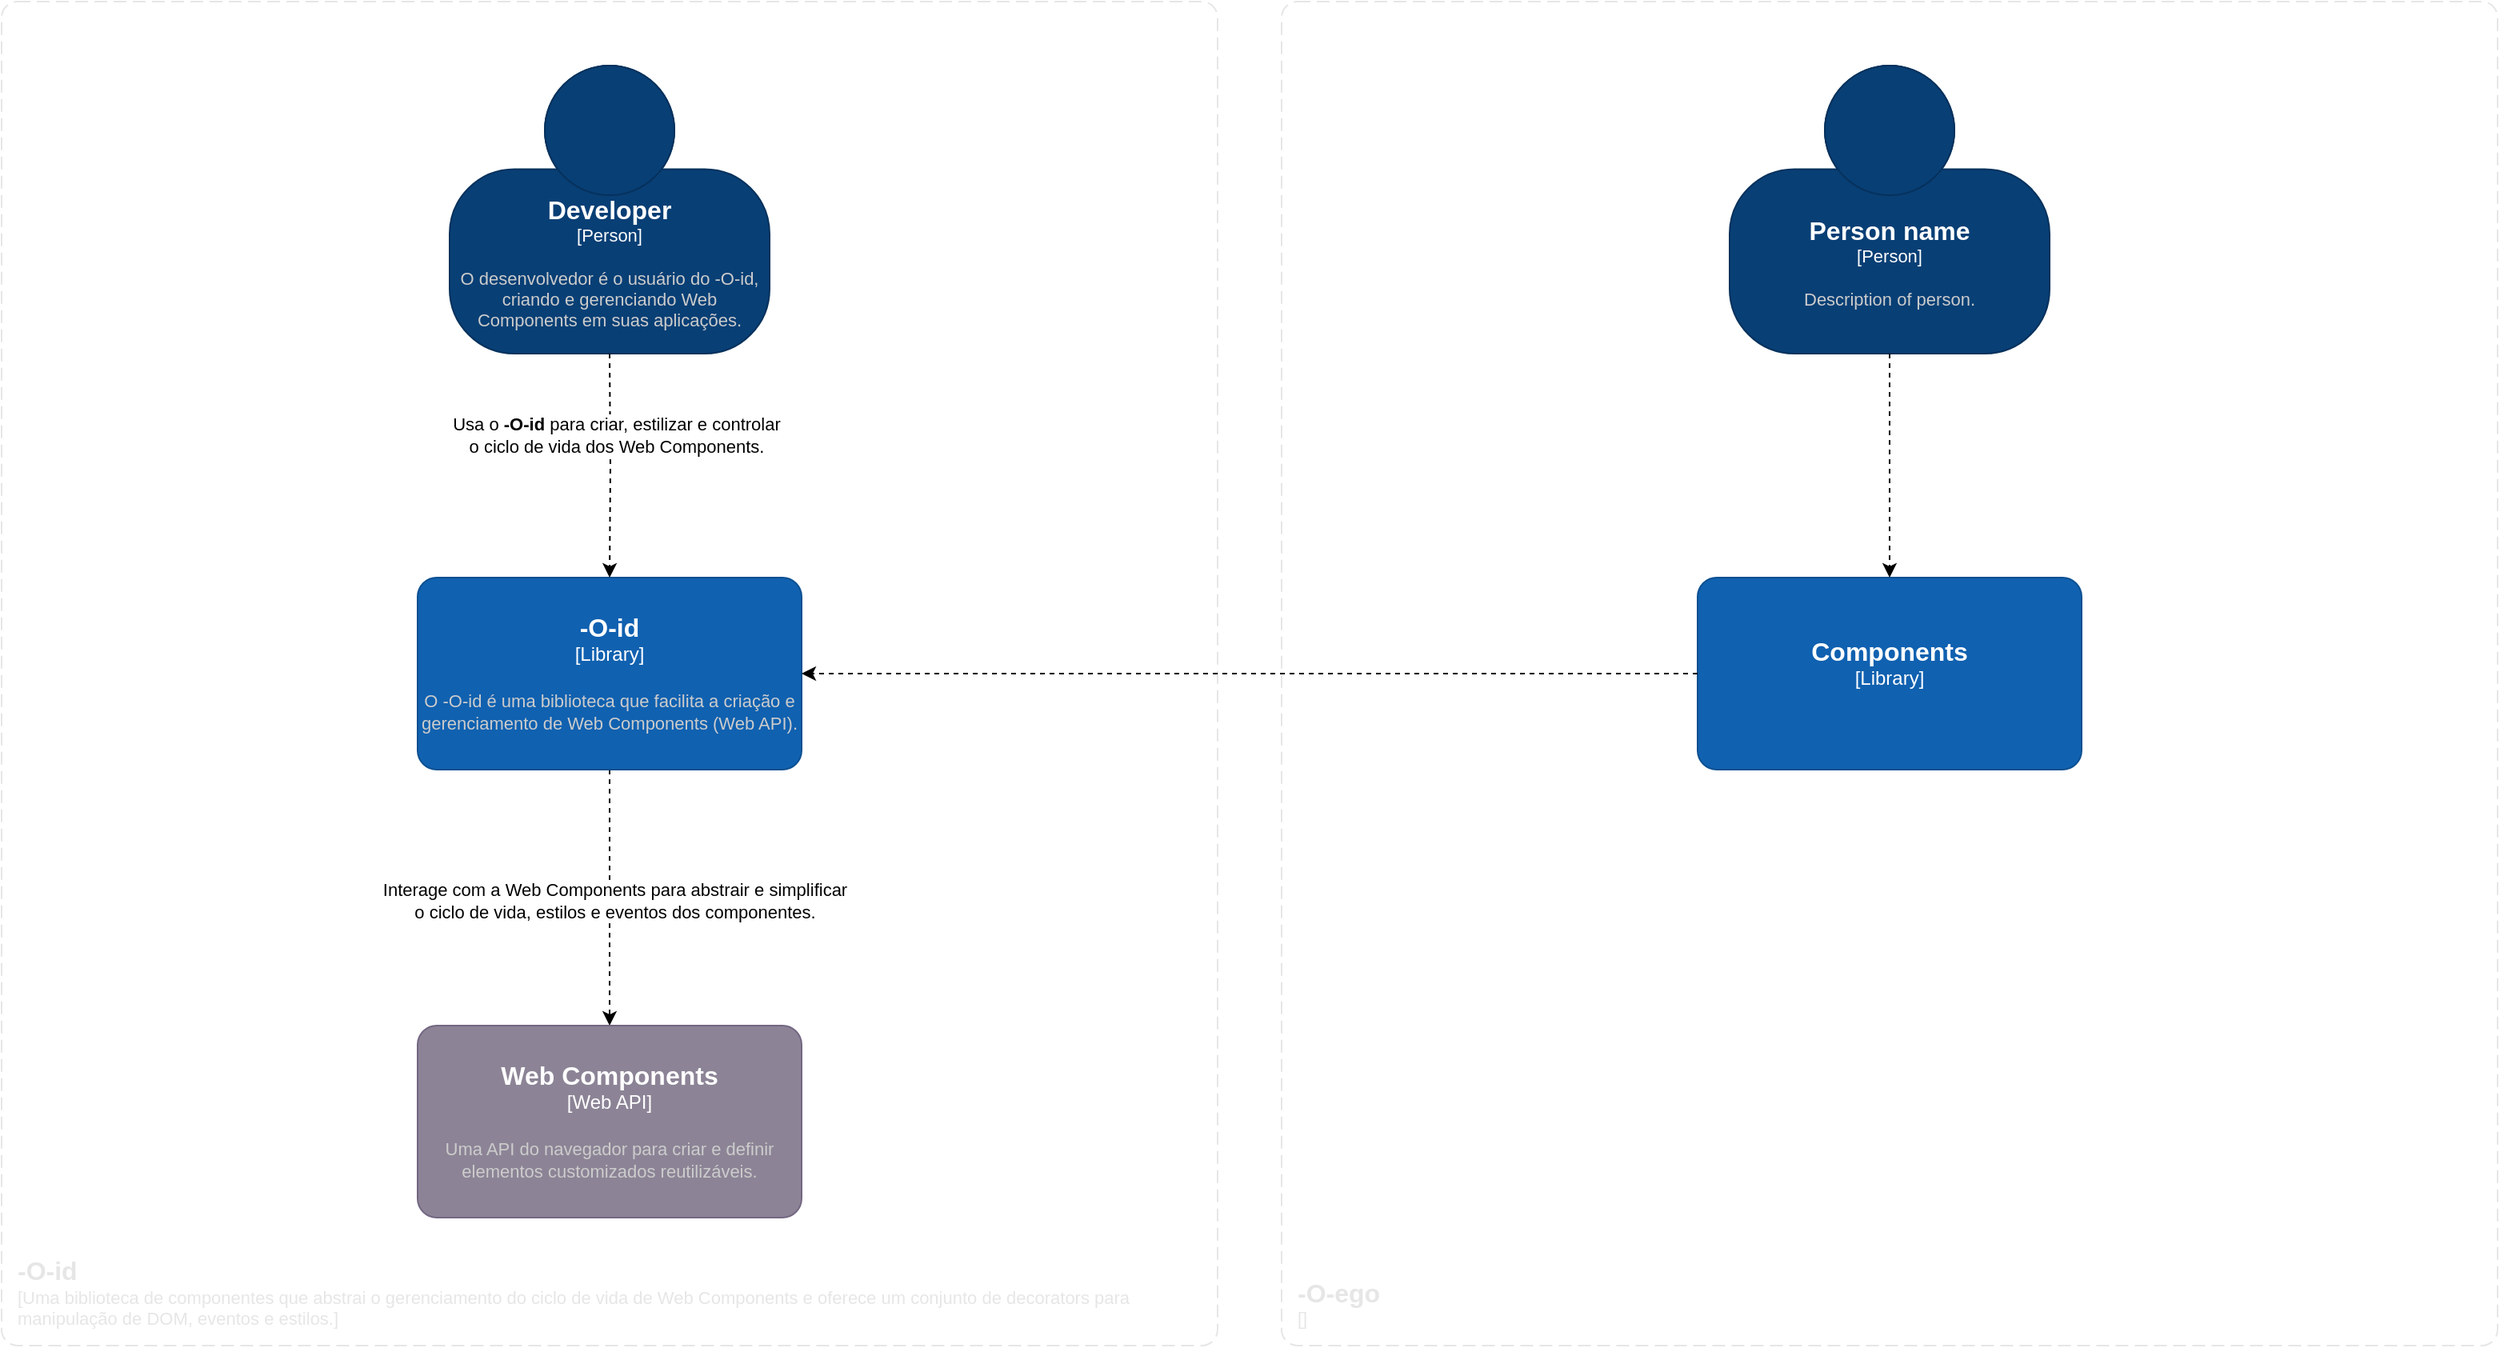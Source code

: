 <mxfile version="24.7.8" pages="6">
  <diagram name="-O-id" id="3LEomPZYHCgNiZSjlwJt">
    <mxGraphModel dx="1857" dy="1602" grid="1" gridSize="10" guides="1" tooltips="1" connect="1" arrows="1" fold="1" page="0" pageScale="1" pageWidth="850" pageHeight="1100" math="0" shadow="0">
      <root>
        <mxCell id="0" />
        <mxCell id="1" parent="0" />
        <mxCell id="3NW1tW8x50weOvJ0q8Jw-8" style="edgeStyle=orthogonalEdgeStyle;rounded=0;orthogonalLoop=1;jettySize=auto;html=1;dashed=1;" parent="1" source="3NW1tW8x50weOvJ0q8Jw-1" target="3NW1tW8x50weOvJ0q8Jw-5" edge="1">
          <mxGeometry relative="1" as="geometry" />
        </mxCell>
        <mxCell id="7ts4yAIwjEnhaqLyuIuM-2" value="Interage com a Web Components para abstrair e simplificar&lt;br&gt;o ciclo de vida, estilos e eventos dos componentes." style="edgeLabel;html=1;align=center;verticalAlign=middle;resizable=0;points=[];" parent="3NW1tW8x50weOvJ0q8Jw-8" vertex="1" connectable="0">
          <mxGeometry x="0.025" y="3" relative="1" as="geometry">
            <mxPoint as="offset" />
          </mxGeometry>
        </mxCell>
        <object placeholders="1" c4Name="-O-id" c4Type="Library" c4Description="O -O-id é uma biblioteca que facilita a criação e gerenciamento de Web Components (Web API)." label="&lt;font style=&quot;font-size: 16px&quot;&gt;&lt;b&gt;%c4Name%&lt;/b&gt;&lt;/font&gt;&lt;div&gt;[%c4Type%]&lt;/div&gt;&lt;br&gt;&lt;div&gt;&lt;font style=&quot;font-size: 11px&quot;&gt;&lt;font color=&quot;#cccccc&quot;&gt;%c4Description%&lt;/font&gt;&lt;/div&gt;" link="data:page/id,QRVurHRe41vqzStQUxru" id="3NW1tW8x50weOvJ0q8Jw-1">
          <mxCell style="rounded=1;whiteSpace=wrap;html=1;labelBackgroundColor=none;fillColor=#1061B0;fontColor=#ffffff;align=center;arcSize=10;strokeColor=#0D5091;metaEdit=1;resizable=0;points=[[0.25,0,0],[0.5,0,0],[0.75,0,0],[1,0.25,0],[1,0.5,0],[1,0.75,0],[0.75,1,0],[0.5,1,0],[0.25,1,0],[0,0.75,0],[0,0.5,0],[0,0.25,0]];" parent="1" vertex="1">
            <mxGeometry x="300" y="440" width="240" height="120" as="geometry" />
          </mxCell>
        </object>
        <object placeholders="1" c4Name="Developer" c4Type="Person" c4Description="O desenvolvedor é o usuário do -O-id, criando e gerenciando Web Components em suas aplicações." label="&lt;font style=&quot;font-size: 16px&quot;&gt;&lt;b&gt;%c4Name%&lt;/b&gt;&lt;/font&gt;&lt;div&gt;[%c4Type%]&lt;/div&gt;&lt;br&gt;&lt;div&gt;&lt;font style=&quot;font-size: 11px&quot;&gt;&lt;font color=&quot;#cccccc&quot;&gt;%c4Description%&lt;/font&gt;&lt;/div&gt;" id="3NW1tW8x50weOvJ0q8Jw-2">
          <mxCell style="html=1;fontSize=11;dashed=0;whiteSpace=wrap;fillColor=#083F75;strokeColor=#06315C;fontColor=#ffffff;shape=mxgraph.c4.person2;align=center;metaEdit=1;points=[[0.5,0,0],[1,0.5,0],[1,0.75,0],[0.75,1,0],[0.5,1,0],[0.25,1,0],[0,0.75,0],[0,0.5,0]];resizable=0;" parent="1" vertex="1">
            <mxGeometry x="320" y="120" width="200" height="180" as="geometry" />
          </mxCell>
        </object>
        <object placeholders="1" c4Name="Web Components" c4Type="Web API" c4Description="Uma API do navegador para criar e definir elementos customizados reutilizáveis." label="&lt;font style=&quot;font-size: 16px&quot;&gt;&lt;b&gt;%c4Name%&lt;/b&gt;&lt;/font&gt;&lt;div&gt;[%c4Type%]&lt;/div&gt;&lt;br&gt;&lt;div&gt;&lt;font style=&quot;font-size: 11px&quot;&gt;&lt;font color=&quot;#cccccc&quot;&gt;%c4Description%&lt;/font&gt;&lt;/div&gt;" id="3NW1tW8x50weOvJ0q8Jw-5">
          <mxCell style="rounded=1;whiteSpace=wrap;html=1;labelBackgroundColor=none;fillColor=#8C8496;fontColor=#ffffff;align=center;arcSize=10;strokeColor=#736782;metaEdit=1;resizable=0;points=[[0.25,0,0],[0.5,0,0],[0.75,0,0],[1,0.25,0],[1,0.5,0],[1,0.75,0],[0.75,1,0],[0.5,1,0],[0.25,1,0],[0,0.75,0],[0,0.5,0],[0,0.25,0]];" parent="1" vertex="1">
            <mxGeometry x="300" y="720" width="240" height="120" as="geometry" />
          </mxCell>
        </object>
        <mxCell id="3NW1tW8x50weOvJ0q8Jw-6" style="edgeStyle=orthogonalEdgeStyle;rounded=0;orthogonalLoop=1;jettySize=auto;html=1;entryX=0.5;entryY=0;entryDx=0;entryDy=0;entryPerimeter=0;dashed=1;" parent="1" target="3NW1tW8x50weOvJ0q8Jw-1" edge="1">
          <mxGeometry relative="1" as="geometry">
            <mxPoint x="420" y="300" as="sourcePoint" />
          </mxGeometry>
        </mxCell>
        <mxCell id="7ts4yAIwjEnhaqLyuIuM-1" value="Usa o &lt;strong&gt;-O-id&lt;/strong&gt; para criar, estilizar e controlar&lt;br&gt;o ciclo de vida dos Web Components." style="edgeLabel;html=1;align=center;verticalAlign=middle;resizable=0;points=[];" parent="3NW1tW8x50weOvJ0q8Jw-6" vertex="1" connectable="0">
          <mxGeometry x="-0.274" y="3" relative="1" as="geometry">
            <mxPoint as="offset" />
          </mxGeometry>
        </mxCell>
        <object placeholders="1" c4Name="-O-id" c4Type="Library" c4Application="Uma biblioteca de componentes que abstrai o gerenciamento do ciclo de vida de Web Components e oferece um conjunto de decorators para manipulação de DOM, eventos e estilos." label="&lt;font style=&quot;font-size: 16px&quot;&gt;&lt;b&gt;&lt;div style=&quot;text-align: left&quot;&gt;%c4Name%&lt;/div&gt;&lt;/b&gt;&lt;/font&gt;&lt;div style=&quot;text-align: left&quot;&gt;[%c4Application%]&lt;/div&gt;" id="mtGoC-y9WS3Xq_BiU7zp-1">
          <mxCell style="rounded=1;fontSize=11;whiteSpace=wrap;html=1;dashed=1;arcSize=20;fillColor=none;strokeColor=#E6E6E6;fontColor=#E6E6E6;labelBackgroundColor=none;align=left;verticalAlign=bottom;labelBorderColor=none;spacingTop=0;spacing=10;dashPattern=8 4;metaEdit=1;rotatable=0;perimeter=rectanglePerimeter;labelPadding=0;allowArrows=0;connectable=0;expand=0;recursiveResize=0;editable=1;pointerEvents=0;absoluteArcSize=1;points=[[0.25,0,0],[0.5,0,0],[0.75,0,0],[1,0.25,0],[1,0.5,0],[1,0.75,0],[0.75,1,0],[0.5,1,0],[0.25,1,0],[0,0.75,0],[0,0.5,0],[0,0.25,0]];" parent="1" vertex="1">
            <mxGeometry x="40" y="80" width="760" height="840" as="geometry" />
          </mxCell>
        </object>
        <object placeholders="1" c4Name="-O-ego" c4Type="Library" c4Application="" label="&lt;font style=&quot;font-size: 16px&quot;&gt;&lt;b&gt;&lt;div style=&quot;text-align: left&quot;&gt;%c4Name%&lt;/div&gt;&lt;/b&gt;&lt;/font&gt;&lt;div style=&quot;text-align: left&quot;&gt;[%c4Application%]&lt;/div&gt;" id="2xXwxKuLXVxssfJhQWKw-1">
          <mxCell style="rounded=1;fontSize=11;whiteSpace=wrap;html=1;dashed=1;arcSize=20;fillColor=none;strokeColor=#E6E6E6;fontColor=#E6E6E6;labelBackgroundColor=none;align=left;verticalAlign=bottom;labelBorderColor=none;spacingTop=0;spacing=10;dashPattern=8 4;metaEdit=1;rotatable=0;perimeter=rectanglePerimeter;labelPadding=0;allowArrows=0;connectable=0;expand=0;recursiveResize=0;editable=1;pointerEvents=0;absoluteArcSize=1;points=[[0.25,0,0],[0.5,0,0],[0.75,0,0],[1,0.25,0],[1,0.5,0],[1,0.75,0],[0.75,1,0],[0.5,1,0],[0.25,1,0],[0,0.75,0],[0,0.5,0],[0,0.25,0]];" parent="1" vertex="1">
            <mxGeometry x="840" y="80" width="760" height="840" as="geometry" />
          </mxCell>
        </object>
        <object placeholders="1" c4Name="Components" c4Type="Library" c4Description="" label="&lt;font style=&quot;font-size: 16px&quot;&gt;&lt;b&gt;%c4Name%&lt;/b&gt;&lt;/font&gt;&lt;div&gt;[%c4Type%]&lt;/div&gt;&lt;br&gt;&lt;div&gt;&lt;font style=&quot;font-size: 11px&quot;&gt;&lt;font color=&quot;#cccccc&quot;&gt;%c4Description%&lt;/font&gt;&lt;/div&gt;" link="" id="2xXwxKuLXVxssfJhQWKw-2">
          <mxCell style="rounded=1;whiteSpace=wrap;html=1;labelBackgroundColor=none;fillColor=#1061B0;fontColor=#ffffff;align=center;arcSize=10;strokeColor=#0D5091;metaEdit=1;resizable=0;points=[[0.25,0,0],[0.5,0,0],[0.75,0,0],[1,0.25,0],[1,0.5,0],[1,0.75,0],[0.75,1,0],[0.5,1,0],[0.25,1,0],[0,0.75,0],[0,0.5,0],[0,0.25,0]];" parent="1" vertex="1">
            <mxGeometry x="1100" y="440" width="240" height="120" as="geometry" />
          </mxCell>
        </object>
        <mxCell id="2xXwxKuLXVxssfJhQWKw-3" style="edgeStyle=entityRelationEdgeStyle;rounded=0;orthogonalLoop=1;jettySize=auto;html=1;exitX=0;exitY=0.5;exitDx=0;exitDy=0;exitPerimeter=0;entryX=1;entryY=0.5;entryDx=0;entryDy=0;entryPerimeter=0;dashed=1;" parent="1" source="2xXwxKuLXVxssfJhQWKw-2" target="3NW1tW8x50weOvJ0q8Jw-1" edge="1">
          <mxGeometry relative="1" as="geometry" />
        </mxCell>
        <object placeholders="1" c4Name="Person name" c4Type="Person" c4Description="Description of person." label="&lt;font style=&quot;font-size: 16px&quot;&gt;&lt;b&gt;%c4Name%&lt;/b&gt;&lt;/font&gt;&lt;div&gt;[%c4Type%]&lt;/div&gt;&lt;br&gt;&lt;div&gt;&lt;font style=&quot;font-size: 11px&quot;&gt;&lt;font color=&quot;#cccccc&quot;&gt;%c4Description%&lt;/font&gt;&lt;/div&gt;" id="2xXwxKuLXVxssfJhQWKw-4">
          <mxCell style="html=1;fontSize=11;dashed=0;whiteSpace=wrap;fillColor=#083F75;strokeColor=#06315C;fontColor=#ffffff;shape=mxgraph.c4.person2;align=center;metaEdit=1;points=[[0.5,0,0],[1,0.5,0],[1,0.75,0],[0.75,1,0],[0.5,1,0],[0.25,1,0],[0,0.75,0],[0,0.5,0]];resizable=0;" parent="1" vertex="1">
            <mxGeometry x="1120" y="120" width="200" height="180" as="geometry" />
          </mxCell>
        </object>
        <mxCell id="2xXwxKuLXVxssfJhQWKw-5" style="rounded=0;orthogonalLoop=1;jettySize=auto;html=1;exitX=0.5;exitY=1;exitDx=0;exitDy=0;exitPerimeter=0;entryX=0.5;entryY=0;entryDx=0;entryDy=0;entryPerimeter=0;dashed=1;" parent="1" source="2xXwxKuLXVxssfJhQWKw-4" target="2xXwxKuLXVxssfJhQWKw-2" edge="1">
          <mxGeometry relative="1" as="geometry" />
        </mxCell>
      </root>
    </mxGraphModel>
  </diagram>
  <diagram id="QRVurHRe41vqzStQUxru" name="Library">
    <mxGraphModel dx="3857" dy="2002" grid="1" gridSize="10" guides="1" tooltips="1" connect="1" arrows="1" fold="1" page="0" pageScale="1" pageWidth="850" pageHeight="1100" background="none" math="0" shadow="0">
      <root>
        <mxCell id="0" />
        <mxCell id="1" parent="0" />
        <mxCell id="rCvG54zt1u-ieHiX_EKf-20" style="edgeStyle=entityRelationEdgeStyle;rounded=0;orthogonalLoop=1;jettySize=auto;html=1;dashed=1;" parent="1" source="DDbB8Xi2Ot9puFoWxD7S-1" target="DDbB8Xi2Ot9puFoWxD7S-5" edge="1">
          <mxGeometry relative="1" as="geometry" />
        </mxCell>
        <mxCell id="5_GD80uSQOFT8PE04me8-4" value="Usa o Event Bus para comunicação&lt;br&gt;entre diferentes componentes" style="edgeLabel;html=1;align=center;verticalAlign=middle;resizable=0;points=[];" parent="rCvG54zt1u-ieHiX_EKf-20" vertex="1" connectable="0">
          <mxGeometry x="0.286" y="1" relative="1" as="geometry">
            <mxPoint x="20" y="81" as="offset" />
          </mxGeometry>
        </mxCell>
        <object placeholders="1" c4Name="Developer" c4Type="Person" c4Description="O desenvolvedor é o usuário do -O-id, criando e gerenciando Web Components em suas aplicações." label="&lt;font style=&quot;font-size: 16px&quot;&gt;&lt;b&gt;%c4Name%&lt;/b&gt;&lt;/font&gt;&lt;div&gt;[%c4Type%]&lt;/div&gt;&lt;br&gt;&lt;div&gt;&lt;font style=&quot;font-size: 11px&quot;&gt;&lt;font color=&quot;#cccccc&quot;&gt;%c4Description%&lt;/font&gt;&lt;/div&gt;" id="DDbB8Xi2Ot9puFoWxD7S-1">
          <mxCell style="html=1;fontSize=11;dashed=0;whiteSpace=wrap;fillColor=#083F75;strokeColor=#06315C;fontColor=#ffffff;shape=mxgraph.c4.person2;align=center;metaEdit=1;points=[[0.5,0,0],[1,0.5,0],[1,0.75,0],[0.75,1,0],[0.5,1,0],[0.25,1,0],[0,0.75,0],[0,0.5,0]];resizable=0;" parent="1" vertex="1">
            <mxGeometry x="-1640" y="410" width="200" height="180" as="geometry" />
          </mxCell>
        </object>
        <object placeholders="1" c4Name="Standard" c4Type="Module" c4Technology="Javascript" c4Description="Módulo da biblioteca -O-id que fornece decorators para conectar eventos do ciclo de vida." label="&lt;font style=&quot;font-size: 16px&quot;&gt;&lt;b&gt;%c4Name%&lt;/b&gt;&lt;/font&gt;&lt;div&gt;[%c4Type%: %c4Technology%]&lt;/div&gt;&lt;br&gt;&lt;div&gt;&lt;font style=&quot;font-size: 11px&quot;&gt;&lt;font color=&quot;#E6E6E6&quot;&gt;%c4Description%&lt;/font&gt;&lt;/div&gt;" link="data:page/id,XGVX-2NiQ5Pm5_ZZevxu" id="DDbB8Xi2Ot9puFoWxD7S-2">
          <mxCell style="rounded=1;whiteSpace=wrap;html=1;fontSize=11;labelBackgroundColor=none;fillColor=#23A2D9;fontColor=#ffffff;align=center;arcSize=10;strokeColor=#0E7DAD;metaEdit=1;resizable=0;points=[[0.25,0,0],[0.5,0,0],[0.75,0,0],[1,0.25,0],[1,0.5,0],[1,0.75,0],[0.75,1,0],[0.5,1,0],[0.25,1,0],[0,0.75,0],[0,0.5,0],[0,0.25,0]];" parent="1" vertex="1">
            <mxGeometry x="-1120" y="-160" width="240" height="120" as="geometry" />
          </mxCell>
        </object>
        <object placeholders="1" c4Name="DOM" c4Type="Module" c4Technology="Javascript, HTML, CSS" c4Description="Módulo que manipula o DOM através de decorators como @paint, @repaint, além de fornecer utilitários como css e html." label="&lt;font style=&quot;font-size: 16px&quot;&gt;&lt;b&gt;%c4Name%&lt;/b&gt;&lt;/font&gt;&lt;div&gt;[%c4Type%: %c4Technology%]&lt;/div&gt;&lt;br&gt;&lt;div&gt;&lt;font style=&quot;font-size: 11px&quot;&gt;&lt;font color=&quot;#E6E6E6&quot;&gt;%c4Description%&lt;/font&gt;&lt;/div&gt;" link="data:page/id,GwfLG4vhlFOCxfWSkS3G" id="DDbB8Xi2Ot9puFoWxD7S-3">
          <mxCell style="rounded=1;whiteSpace=wrap;html=1;fontSize=11;labelBackgroundColor=none;fillColor=#23A2D9;fontColor=#ffffff;align=center;arcSize=10;strokeColor=#0E7DAD;metaEdit=1;resizable=0;points=[[0.25,0,0],[0.5,0,0],[0.75,0,0],[1,0.25,0],[1,0.5,0],[1,0.75,0],[0.75,1,0],[0.5,1,0],[0.25,1,0],[0,0.75,0],[0,0.5,0],[0,0.25,0]];" parent="1" vertex="1">
            <mxGeometry x="-1120" y="320" width="240" height="120" as="geometry" />
          </mxCell>
        </object>
        <object placeholders="1" c4Name="Event" c4Type="Module" c4Technology="Javascript" c4Description="Módulo que gerencia eventos customizados e filtros de eventos como prevent, stop, e value." label="&lt;font style=&quot;font-size: 16px&quot;&gt;&lt;b&gt;%c4Name%&lt;/b&gt;&lt;/font&gt;&lt;div&gt;[%c4Type%: %c4Technology%]&lt;/div&gt;&lt;br&gt;&lt;div&gt;&lt;font style=&quot;font-size: 11px&quot;&gt;&lt;font color=&quot;#E6E6E6&quot;&gt;%c4Description%&lt;/font&gt;&lt;/div&gt;" link="data:page/id,e1WxMXGZ4vdxKZdkbUim" id="DDbB8Xi2Ot9puFoWxD7S-4">
          <mxCell style="rounded=1;whiteSpace=wrap;html=1;fontSize=11;labelBackgroundColor=none;fillColor=#23A2D9;fontColor=#ffffff;align=center;arcSize=10;strokeColor=#0E7DAD;metaEdit=1;resizable=0;points=[[0.25,0,0],[0.5,0,0],[0.75,0,0],[1,0.25,0],[1,0.5,0],[1,0.75,0],[0.75,1,0],[0.5,1,0],[0.25,1,0],[0,0.75,0],[0,0.5,0],[0,0.25,0]];" parent="1" vertex="1">
            <mxGeometry x="-1120" y="880" width="240" height="120" as="geometry" />
          </mxCell>
        </object>
        <mxCell id="rCvG54zt1u-ieHiX_EKf-12" style="edgeStyle=entityRelationEdgeStyle;rounded=0;orthogonalLoop=1;jettySize=auto;html=1;entryX=0;entryY=0.5;entryDx=0;entryDy=0;entryPerimeter=0;dashed=1;" parent="1" source="DDbB8Xi2Ot9puFoWxD7S-5" target="rCvG54zt1u-ieHiX_EKf-6" edge="1">
          <mxGeometry relative="1" as="geometry">
            <mxPoint x="-810" y="1260" as="targetPoint" />
          </mxGeometry>
        </mxCell>
        <object placeholders="1" c4Name="Echo" c4Type="Module" c4Technology="Javascript" c4Description="Módulo que implementa um Event Bus para comunicação entre Web Components, facilitando a troca de informações e o gerenciamento de eventos complexos." label="&lt;font style=&quot;font-size: 16px&quot;&gt;&lt;b&gt;%c4Name%&lt;/b&gt;&lt;/font&gt;&lt;div&gt;[%c4Type%: %c4Technology%]&lt;/div&gt;&lt;br&gt;&lt;div&gt;&lt;font style=&quot;font-size: 11px&quot;&gt;&lt;font color=&quot;#E6E6E6&quot;&gt;%c4Description%&lt;/font&gt;&lt;/div&gt;" link="data:page/id,EZuznV27vopYx-3iDgE1" id="DDbB8Xi2Ot9puFoWxD7S-5">
          <mxCell style="rounded=1;whiteSpace=wrap;html=1;fontSize=11;labelBackgroundColor=none;fillColor=#23A2D9;fontColor=#ffffff;align=center;arcSize=10;strokeColor=#0E7DAD;metaEdit=1;resizable=0;points=[[0.25,0,0],[0.5,0,0],[0.75,0,0],[1,0.25,0],[1,0.5,0],[1,0.75,0],[0.75,1,0],[0.5,1,0],[0.25,1,0],[0,0.75,0],[0,0.5,0],[0,0.25,0]];" parent="1" vertex="1">
            <mxGeometry x="-1120" y="1360" width="240" height="120" as="geometry" />
          </mxCell>
        </object>
        <object placeholders="1" c4Name="Web Components" c4Type="Web API" c4Description="" label="&lt;font style=&quot;font-size: 16px&quot;&gt;&lt;b&gt;%c4Name%&lt;/b&gt;&lt;/font&gt;&lt;div&gt;[%c4Type%]&lt;/div&gt;&lt;br&gt;&lt;div&gt;&lt;font style=&quot;font-size: 11px&quot;&gt;&lt;font color=&quot;#cccccc&quot;&gt;%c4Description%&lt;/font&gt;&lt;/div&gt;" id="YBdmcxQ3mmnCNvM8EuYe-1">
          <mxCell style="rounded=1;whiteSpace=wrap;html=1;labelBackgroundColor=none;fillColor=#8C8496;fontColor=#ffffff;align=center;arcSize=10;strokeColor=#736782;metaEdit=1;resizable=0;points=[[0.25,0,0],[0.5,0,0],[0.75,0,0],[1,0.25,0],[1,0.5,0],[1,0.75,0],[0.75,1,0],[0.5,1,0],[0.25,1,0],[0,0.75,0],[0,0.5,0],[0,0.25,0]];" parent="1" vertex="1">
            <mxGeometry x="-720" y="-240" width="240" height="120" as="geometry" />
          </mxCell>
        </object>
        <mxCell id="1EQZ52kAcc4v-x-P1dty-3" style="edgeStyle=entityRelationEdgeStyle;rounded=0;orthogonalLoop=1;jettySize=auto;html=1;entryX=0;entryY=0.5;entryDx=0;entryDy=0;entryPerimeter=0;dashed=1;" parent="1" source="DDbB8Xi2Ot9puFoWxD7S-2" target="YBdmcxQ3mmnCNvM8EuYe-1" edge="1">
          <mxGeometry relative="1" as="geometry" />
        </mxCell>
        <object placeholders="1" c4Name="CSSStyleSheet" c4Type="Web API" c4Description="" label="&lt;font style=&quot;font-size: 16px&quot;&gt;&lt;b&gt;%c4Name%&lt;/b&gt;&lt;/font&gt;&lt;div&gt;[%c4Type%]&lt;/div&gt;&lt;br&gt;&lt;div&gt;&lt;font style=&quot;font-size: 11px&quot;&gt;&lt;font color=&quot;#cccccc&quot;&gt;%c4Description%&lt;/font&gt;&lt;/div&gt;" id="rCvG54zt1u-ieHiX_EKf-1">
          <mxCell style="rounded=1;whiteSpace=wrap;html=1;labelBackgroundColor=none;fillColor=#8C8496;fontColor=#ffffff;align=center;arcSize=10;strokeColor=#736782;metaEdit=1;resizable=0;points=[[0.25,0,0],[0.5,0,0],[0.75,0,0],[1,0.25,0],[1,0.5,0],[1,0.75,0],[0.75,1,0],[0.5,1,0],[0.25,1,0],[0,0.75,0],[0,0.5,0],[0,0.25,0]];" parent="1" vertex="1">
            <mxGeometry x="-720" y="400" width="240" height="120" as="geometry" />
          </mxCell>
        </object>
        <object placeholders="1" c4Name="Window" c4Type="Web API" c4Description="" label="&lt;font style=&quot;font-size: 16px&quot;&gt;&lt;b&gt;%c4Name%&lt;/b&gt;&lt;/font&gt;&lt;div&gt;[%c4Type%]&lt;/div&gt;&lt;br&gt;&lt;div&gt;&lt;font style=&quot;font-size: 11px&quot;&gt;&lt;font color=&quot;#cccccc&quot;&gt;%c4Description%&lt;/font&gt;&lt;/div&gt;" id="rCvG54zt1u-ieHiX_EKf-2">
          <mxCell style="rounded=1;whiteSpace=wrap;html=1;labelBackgroundColor=none;fillColor=#8C8496;fontColor=#ffffff;align=center;arcSize=10;strokeColor=#736782;metaEdit=1;resizable=0;points=[[0.25,0,0],[0.5,0,0],[0.75,0,0],[1,0.25,0],[1,0.5,0],[1,0.75,0],[0.75,1,0],[0.5,1,0],[0.25,1,0],[0,0.75,0],[0,0.5,0],[0,0.25,0]];" parent="1" vertex="1">
            <mxGeometry x="-720" y="560" width="240" height="120" as="geometry" />
          </mxCell>
        </object>
        <mxCell id="rCvG54zt1u-ieHiX_EKf-4" style="edgeStyle=entityRelationEdgeStyle;rounded=0;orthogonalLoop=1;jettySize=auto;html=1;exitX=1;exitY=0.5;exitDx=0;exitDy=0;exitPerimeter=0;entryX=0;entryY=0.5;entryDx=0;entryDy=0;entryPerimeter=0;dashed=1;" parent="1" source="DDbB8Xi2Ot9puFoWxD7S-3" target="rCvG54zt1u-ieHiX_EKf-1" edge="1">
          <mxGeometry relative="1" as="geometry" />
        </mxCell>
        <mxCell id="rCvG54zt1u-ieHiX_EKf-5" style="edgeStyle=entityRelationEdgeStyle;rounded=0;orthogonalLoop=1;jettySize=auto;html=1;entryX=0;entryY=0.5;entryDx=0;entryDy=0;entryPerimeter=0;dashed=1;" parent="1" source="DDbB8Xi2Ot9puFoWxD7S-3" target="rCvG54zt1u-ieHiX_EKf-2" edge="1">
          <mxGeometry relative="1" as="geometry" />
        </mxCell>
        <object placeholders="1" c4Name="EventTarget" c4Type="Web API" c4Description="" label="&lt;font style=&quot;font-size: 16px&quot;&gt;&lt;b&gt;%c4Name%&lt;/b&gt;&lt;/font&gt;&lt;div&gt;[%c4Type%]&lt;/div&gt;&lt;br&gt;&lt;div&gt;&lt;font style=&quot;font-size: 11px&quot;&gt;&lt;font color=&quot;#cccccc&quot;&gt;%c4Description%&lt;/font&gt;&lt;/div&gt;" id="rCvG54zt1u-ieHiX_EKf-6">
          <mxCell style="rounded=1;whiteSpace=wrap;html=1;labelBackgroundColor=none;fillColor=#8C8496;fontColor=#ffffff;align=center;arcSize=10;strokeColor=#736782;metaEdit=1;resizable=0;points=[[0.25,0,0],[0.5,0,0],[0.75,0,0],[1,0.25,0],[1,0.5,0],[1,0.75,0],[0.75,1,0],[0.5,1,0],[0.25,1,0],[0,0.75,0],[0,0.5,0],[0,0.25,0]];" parent="1" vertex="1">
            <mxGeometry x="-720" y="1360" width="240" height="120" as="geometry" />
          </mxCell>
        </object>
        <object placeholders="1" c4Name="FormData" c4Type="Web API" c4Description="" label="&lt;font style=&quot;font-size: 16px&quot;&gt;&lt;b&gt;%c4Name%&lt;/b&gt;&lt;/font&gt;&lt;div&gt;[%c4Type%]&lt;/div&gt;&lt;br&gt;&lt;div&gt;&lt;font style=&quot;font-size: 11px&quot;&gt;&lt;font color=&quot;#cccccc&quot;&gt;%c4Description%&lt;/font&gt;&lt;/div&gt;" id="rCvG54zt1u-ieHiX_EKf-7">
          <mxCell style="rounded=1;whiteSpace=wrap;html=1;labelBackgroundColor=none;fillColor=#8C8496;fontColor=#ffffff;align=center;arcSize=10;strokeColor=#736782;metaEdit=1;resizable=0;points=[[0.25,0,0],[0.5,0,0],[0.75,0,0],[1,0.25,0],[1,0.5,0],[1,0.75,0],[0.75,1,0],[0.5,1,0],[0.25,1,0],[0,0.75,0],[0,0.5,0],[0,0.25,0]];" parent="1" vertex="1">
            <mxGeometry x="-720" y="1040" width="240" height="120" as="geometry" />
          </mxCell>
        </object>
        <object placeholders="1" c4Name="Element" c4Type="Web API" c4Description="" label="&lt;font style=&quot;font-size: 16px&quot;&gt;&lt;b&gt;%c4Name%&lt;/b&gt;&lt;/font&gt;&lt;div&gt;[%c4Type%]&lt;/div&gt;&lt;br&gt;&lt;div&gt;&lt;font style=&quot;font-size: 11px&quot;&gt;&lt;font color=&quot;#cccccc&quot;&gt;%c4Description%&lt;/font&gt;&lt;/div&gt;" id="rCvG54zt1u-ieHiX_EKf-8">
          <mxCell style="rounded=1;whiteSpace=wrap;html=1;labelBackgroundColor=none;fillColor=#8C8496;fontColor=#ffffff;align=center;arcSize=10;strokeColor=#736782;metaEdit=1;resizable=0;points=[[0.25,0,0],[0.5,0,0],[0.75,0,0],[1,0.25,0],[1,0.5,0],[1,0.75,0],[0.75,1,0],[0.5,1,0],[0.25,1,0],[0,0.75,0],[0,0.5,0],[0,0.25,0]];" parent="1" vertex="1">
            <mxGeometry x="-720" y="240" width="240" height="120" as="geometry" />
          </mxCell>
        </object>
        <mxCell id="rCvG54zt1u-ieHiX_EKf-9" style="edgeStyle=entityRelationEdgeStyle;rounded=0;orthogonalLoop=1;jettySize=auto;html=1;entryX=0;entryY=0.5;entryDx=0;entryDy=0;entryPerimeter=0;dashed=1;" parent="1" source="DDbB8Xi2Ot9puFoWxD7S-3" target="rCvG54zt1u-ieHiX_EKf-8" edge="1">
          <mxGeometry relative="1" as="geometry" />
        </mxCell>
        <mxCell id="rCvG54zt1u-ieHiX_EKf-10" style="edgeStyle=entityRelationEdgeStyle;rounded=0;orthogonalLoop=1;jettySize=auto;html=1;entryX=0;entryY=0.5;entryDx=0;entryDy=0;entryPerimeter=0;dashed=1;" parent="1" source="DDbB8Xi2Ot9puFoWxD7S-4" target="rCvG54zt1u-ieHiX_EKf-7" edge="1">
          <mxGeometry relative="1" as="geometry" />
        </mxCell>
        <object placeholders="1" c4Name="Web Components" c4Type="Web API" c4Description="" label="&lt;font style=&quot;font-size: 16px&quot;&gt;&lt;b&gt;%c4Name%&lt;/b&gt;&lt;/font&gt;&lt;div&gt;[%c4Type%]&lt;/div&gt;&lt;br&gt;&lt;div&gt;&lt;font style=&quot;font-size: 11px&quot;&gt;&lt;font color=&quot;#cccccc&quot;&gt;%c4Description%&lt;/font&gt;&lt;/div&gt;" id="rCvG54zt1u-ieHiX_EKf-13">
          <mxCell style="rounded=1;whiteSpace=wrap;html=1;labelBackgroundColor=none;fillColor=#8C8496;fontColor=#ffffff;align=center;arcSize=10;strokeColor=#736782;metaEdit=1;resizable=0;points=[[0.25,0,0],[0.5,0,0],[0.75,0,0],[1,0.25,0],[1,0.5,0],[1,0.75,0],[0.75,1,0],[0.5,1,0],[0.25,1,0],[0,0.75,0],[0,0.5,0],[0,0.25,0]];" parent="1" vertex="1">
            <mxGeometry x="-720" y="1200" width="240" height="120" as="geometry" />
          </mxCell>
        </object>
        <mxCell id="rCvG54zt1u-ieHiX_EKf-14" style="edgeStyle=entityRelationEdgeStyle;rounded=0;orthogonalLoop=1;jettySize=auto;html=1;entryX=0;entryY=0.5;entryDx=0;entryDy=0;entryPerimeter=0;dashed=1;" parent="1" source="DDbB8Xi2Ot9puFoWxD7S-5" target="rCvG54zt1u-ieHiX_EKf-13" edge="1">
          <mxGeometry relative="1" as="geometry" />
        </mxCell>
        <object placeholders="1" c4Name="EventTarget" c4Type="Web API" c4Description="" label="&lt;font style=&quot;font-size: 16px&quot;&gt;&lt;b&gt;%c4Name%&lt;/b&gt;&lt;/font&gt;&lt;div&gt;[%c4Type%]&lt;/div&gt;&lt;br&gt;&lt;div&gt;&lt;font style=&quot;font-size: 11px&quot;&gt;&lt;font color=&quot;#cccccc&quot;&gt;%c4Description%&lt;/font&gt;&lt;/div&gt;" id="rCvG54zt1u-ieHiX_EKf-15">
          <mxCell style="rounded=1;whiteSpace=wrap;html=1;labelBackgroundColor=none;fillColor=#8C8496;fontColor=#ffffff;align=center;arcSize=10;strokeColor=#736782;metaEdit=1;resizable=0;points=[[0.25,0,0],[0.5,0,0],[0.75,0,0],[1,0.25,0],[1,0.5,0],[1,0.75,0],[0.75,1,0],[0.5,1,0],[0.25,1,0],[0,0.75,0],[0,0.5,0],[0,0.25,0]];" parent="1" vertex="1">
            <mxGeometry x="-720" y="720" width="240" height="120" as="geometry" />
          </mxCell>
        </object>
        <mxCell id="rCvG54zt1u-ieHiX_EKf-16" style="edgeStyle=entityRelationEdgeStyle;rounded=0;orthogonalLoop=1;jettySize=auto;html=1;entryX=0;entryY=0.5;entryDx=0;entryDy=0;entryPerimeter=0;dashed=1;" parent="1" source="DDbB8Xi2Ot9puFoWxD7S-4" target="rCvG54zt1u-ieHiX_EKf-15" edge="1">
          <mxGeometry relative="1" as="geometry" />
        </mxCell>
        <mxCell id="rCvG54zt1u-ieHiX_EKf-18" style="edgeStyle=entityRelationEdgeStyle;rounded=0;orthogonalLoop=1;jettySize=auto;html=1;entryX=0;entryY=0.5;entryDx=0;entryDy=0;entryPerimeter=0;dashed=1;" parent="1" source="DDbB8Xi2Ot9puFoWxD7S-1" target="DDbB8Xi2Ot9puFoWxD7S-3" edge="1">
          <mxGeometry relative="1" as="geometry" />
        </mxCell>
        <mxCell id="5_GD80uSQOFT8PE04me8-2" value="Aplica estilos e controla o ciclo de&lt;br&gt;vida visual dos componentes" style="edgeLabel;html=1;align=center;verticalAlign=middle;resizable=0;points=[];" parent="rCvG54zt1u-ieHiX_EKf-18" vertex="1" connectable="0">
          <mxGeometry x="0.293" y="-1" relative="1" as="geometry">
            <mxPoint x="-27" y="10" as="offset" />
          </mxGeometry>
        </mxCell>
        <mxCell id="rCvG54zt1u-ieHiX_EKf-19" style="edgeStyle=entityRelationEdgeStyle;rounded=0;orthogonalLoop=1;jettySize=auto;html=1;entryX=0;entryY=0.5;entryDx=0;entryDy=0;entryPerimeter=0;dashed=1;" parent="1" source="DDbB8Xi2Ot9puFoWxD7S-1" target="DDbB8Xi2Ot9puFoWxD7S-2" edge="1">
          <mxGeometry relative="1" as="geometry" />
        </mxCell>
        <mxCell id="5_GD80uSQOFT8PE04me8-1" value="Usa decorators para manipular eventos&lt;br&gt;nativos dos Web Components" style="edgeLabel;html=1;align=center;verticalAlign=middle;resizable=0;points=[];" parent="rCvG54zt1u-ieHiX_EKf-19" vertex="1" connectable="0">
          <mxGeometry x="0.484" y="-3" relative="1" as="geometry">
            <mxPoint x="-2" y="8" as="offset" />
          </mxGeometry>
        </mxCell>
        <mxCell id="rCvG54zt1u-ieHiX_EKf-21" style="edgeStyle=entityRelationEdgeStyle;rounded=0;orthogonalLoop=1;jettySize=auto;html=1;entryX=0;entryY=0.5;entryDx=0;entryDy=0;entryPerimeter=0;dashed=1;" parent="1" source="DDbB8Xi2Ot9puFoWxD7S-1" target="DDbB8Xi2Ot9puFoWxD7S-4" edge="1">
          <mxGeometry relative="1" as="geometry" />
        </mxCell>
        <mxCell id="5_GD80uSQOFT8PE04me8-3" value="Gerencia e vincula eventos customizados&lt;br&gt;aos componentes" style="edgeLabel;html=1;align=center;verticalAlign=middle;resizable=0;points=[];" parent="rCvG54zt1u-ieHiX_EKf-21" vertex="1" connectable="0">
          <mxGeometry x="0.065" y="2" relative="1" as="geometry">
            <mxPoint x="89" y="85" as="offset" />
          </mxGeometry>
        </mxCell>
        <object placeholders="1" c4Name="ElementInternals" c4Type="Web API" c4Description="" label="&lt;font style=&quot;font-size: 16px&quot;&gt;&lt;b&gt;%c4Name%&lt;/b&gt;&lt;/font&gt;&lt;div&gt;[%c4Type%]&lt;/div&gt;&lt;br&gt;&lt;div&gt;&lt;font style=&quot;font-size: 11px&quot;&gt;&lt;font color=&quot;#cccccc&quot;&gt;%c4Description%&lt;/font&gt;&lt;/div&gt;" id="A0HbSmgQSCQHiJP-uJr_-1">
          <mxCell style="rounded=1;whiteSpace=wrap;html=1;labelBackgroundColor=none;fillColor=#8C8496;fontColor=#ffffff;align=center;arcSize=10;strokeColor=#736782;metaEdit=1;resizable=0;points=[[0.25,0,0],[0.5,0,0],[0.75,0,0],[1,0.25,0],[1,0.5,0],[1,0.75,0],[0.75,1,0],[0.5,1,0],[0.25,1,0],[0,0.75,0],[0,0.5,0],[0,0.25,0]];" parent="1" vertex="1">
            <mxGeometry x="-720" y="-80" width="240" height="120" as="geometry" />
          </mxCell>
        </object>
        <mxCell id="A0HbSmgQSCQHiJP-uJr_-2" style="edgeStyle=entityRelationEdgeStyle;rounded=0;orthogonalLoop=1;jettySize=auto;html=1;exitX=1;exitY=0.5;exitDx=0;exitDy=0;exitPerimeter=0;entryX=0;entryY=0.5;entryDx=0;entryDy=0;entryPerimeter=0;dashed=1;" parent="1" source="DDbB8Xi2Ot9puFoWxD7S-2" target="A0HbSmgQSCQHiJP-uJr_-1" edge="1">
          <mxGeometry relative="1" as="geometry" />
        </mxCell>
        <object placeholders="1" c4Name="Web Components" c4Type="Web API" c4Description="" label="&lt;font style=&quot;font-size: 16px&quot;&gt;&lt;b&gt;%c4Name%&lt;/b&gt;&lt;/font&gt;&lt;div&gt;[%c4Type%]&lt;/div&gt;&lt;br&gt;&lt;div&gt;&lt;font style=&quot;font-size: 11px&quot;&gt;&lt;font color=&quot;#cccccc&quot;&gt;%c4Description%&lt;/font&gt;&lt;/div&gt;" id="-ELI7UpO-WMjmRcIHKsi-1">
          <mxCell style="rounded=1;whiteSpace=wrap;html=1;labelBackgroundColor=none;fillColor=#8C8496;fontColor=#ffffff;align=center;arcSize=10;strokeColor=#736782;metaEdit=1;resizable=0;points=[[0.25,0,0],[0.5,0,0],[0.75,0,0],[1,0.25,0],[1,0.5,0],[1,0.75,0],[0.75,1,0],[0.5,1,0],[0.25,1,0],[0,0.75,0],[0,0.5,0],[0,0.25,0]];" parent="1" vertex="1">
            <mxGeometry x="-720" y="80" width="240" height="120" as="geometry" />
          </mxCell>
        </object>
        <mxCell id="-ELI7UpO-WMjmRcIHKsi-2" style="edgeStyle=entityRelationEdgeStyle;rounded=0;orthogonalLoop=1;jettySize=auto;html=1;exitX=1;exitY=0.5;exitDx=0;exitDy=0;exitPerimeter=0;entryX=0;entryY=0.5;entryDx=0;entryDy=0;entryPerimeter=0;dashed=1;" parent="1" source="DDbB8Xi2Ot9puFoWxD7S-3" target="-ELI7UpO-WMjmRcIHKsi-1" edge="1">
          <mxGeometry relative="1" as="geometry" />
        </mxCell>
        <object placeholders="1" c4Name="AbortController" c4Type="Web API" c4Description="" label="&lt;font style=&quot;font-size: 16px&quot;&gt;&lt;b&gt;%c4Name%&lt;/b&gt;&lt;/font&gt;&lt;div&gt;[%c4Type%]&lt;/div&gt;&lt;br&gt;&lt;div&gt;&lt;font style=&quot;font-size: 11px&quot;&gt;&lt;font color=&quot;#cccccc&quot;&gt;%c4Description%&lt;/font&gt;&lt;/div&gt;" id="a12uhjXvHNA-vsmlxvAA-1">
          <mxCell style="rounded=1;whiteSpace=wrap;html=1;labelBackgroundColor=none;fillColor=#8C8496;fontColor=#ffffff;align=center;arcSize=10;strokeColor=#736782;metaEdit=1;resizable=0;points=[[0.25,0,0],[0.5,0,0],[0.75,0,0],[1,0.25,0],[1,0.5,0],[1,0.75,0],[0.75,1,0],[0.5,1,0],[0.25,1,0],[0,0.75,0],[0,0.5,0],[0,0.25,0]];" parent="1" vertex="1">
            <mxGeometry x="-720" y="1520" width="240" height="120" as="geometry" />
          </mxCell>
        </object>
        <mxCell id="a12uhjXvHNA-vsmlxvAA-2" style="edgeStyle=entityRelationEdgeStyle;rounded=0;orthogonalLoop=1;jettySize=auto;html=1;exitX=1;exitY=0.5;exitDx=0;exitDy=0;exitPerimeter=0;entryX=0;entryY=0.5;entryDx=0;entryDy=0;entryPerimeter=0;dashed=1;" parent="1" source="DDbB8Xi2Ot9puFoWxD7S-5" target="a12uhjXvHNA-vsmlxvAA-1" edge="1">
          <mxGeometry relative="1" as="geometry" />
        </mxCell>
        <object placeholders="1" c4Name="AbortController" c4Type="Web API" c4Description="" label="&lt;font style=&quot;font-size: 16px&quot;&gt;&lt;b&gt;%c4Name%&lt;/b&gt;&lt;/font&gt;&lt;div&gt;[%c4Type%]&lt;/div&gt;&lt;br&gt;&lt;div&gt;&lt;font style=&quot;font-size: 11px&quot;&gt;&lt;font color=&quot;#cccccc&quot;&gt;%c4Description%&lt;/font&gt;&lt;/div&gt;" id="-S3obWT18glLsIEX_85b-1">
          <mxCell style="rounded=1;whiteSpace=wrap;html=1;labelBackgroundColor=none;fillColor=#8C8496;fontColor=#ffffff;align=center;arcSize=10;strokeColor=#736782;metaEdit=1;resizable=0;points=[[0.25,0,0],[0.5,0,0],[0.75,0,0],[1,0.25,0],[1,0.5,0],[1,0.75,0],[0.75,1,0],[0.5,1,0],[0.25,1,0],[0,0.75,0],[0,0.5,0],[0,0.25,0]];" parent="1" vertex="1">
            <mxGeometry x="-720" y="880" width="240" height="120" as="geometry" />
          </mxCell>
        </object>
        <mxCell id="qwqae2woJwrz1jQ30GVa-1" style="edgeStyle=entityRelationEdgeStyle;rounded=0;orthogonalLoop=1;jettySize=auto;html=1;exitX=1;exitY=0.5;exitDx=0;exitDy=0;exitPerimeter=0;entryX=0;entryY=0.5;entryDx=0;entryDy=0;entryPerimeter=0;dashed=1;" edge="1" parent="1" source="DDbB8Xi2Ot9puFoWxD7S-4" target="-S3obWT18glLsIEX_85b-1">
          <mxGeometry relative="1" as="geometry" />
        </mxCell>
      </root>
    </mxGraphModel>
  </diagram>
  <diagram id="XGVX-2NiQ5Pm5_ZZevxu" name="Standard">
    <mxGraphModel dx="3857" dy="1602" grid="1" gridSize="10" guides="1" tooltips="1" connect="1" arrows="1" fold="1" page="0" pageScale="1" pageWidth="850" pageHeight="1100" math="0" shadow="0">
      <root>
        <mxCell id="0" />
        <mxCell id="1" parent="0" />
        <mxCell id="vLCcweIwpu29im1OLQ7n-1" style="edgeStyle=entityRelationEdgeStyle;rounded=0;orthogonalLoop=1;jettySize=auto;html=1;dashed=1;entryX=0;entryY=0.5;entryDx=0;entryDy=0;entryPerimeter=0;" parent="1" source="vLCcweIwpu29im1OLQ7n-2" target="vLCcweIwpu29im1OLQ7n-31" edge="1">
          <mxGeometry relative="1" as="geometry">
            <mxPoint x="-1120" y="1100" as="targetPoint" />
          </mxGeometry>
        </mxCell>
        <mxCell id="lebA3Pnbyoxzgua0U3Ta-4" value="O desenvolvedor usa para gerenciar&lt;br&gt;a migração do componente entre&lt;br&gt;diferentes contextos de DOM." style="edgeLabel;html=1;align=center;verticalAlign=middle;resizable=0;points=[];" parent="vLCcweIwpu29im1OLQ7n-1" vertex="1" connectable="0">
          <mxGeometry x="0.656" y="-3" relative="1" as="geometry">
            <mxPoint x="-65" y="-22" as="offset" />
          </mxGeometry>
        </mxCell>
        <object placeholders="1" c4Name="Developer" c4Type="Person" c4Description="O desenvolvedor é o usuário do -O-id, criando e gerenciando Web Components em suas aplicações." label="&lt;font style=&quot;font-size: 16px&quot;&gt;&lt;b&gt;%c4Name%&lt;/b&gt;&lt;/font&gt;&lt;div&gt;[%c4Type%]&lt;/div&gt;&lt;br&gt;&lt;div&gt;&lt;font style=&quot;font-size: 11px&quot;&gt;&lt;font color=&quot;#cccccc&quot;&gt;%c4Description%&lt;/font&gt;&lt;/div&gt;" id="vLCcweIwpu29im1OLQ7n-2">
          <mxCell style="html=1;fontSize=11;dashed=0;whiteSpace=wrap;fillColor=#083F75;strokeColor=#06315C;fontColor=#ffffff;shape=mxgraph.c4.person2;align=center;metaEdit=1;points=[[0.5,0,0],[1,0.5,0],[1,0.75,0],[0.75,1,0],[0.5,1,0],[0.25,1,0],[0,0.75,0],[0,0.5,0]];resizable=0;" parent="1" vertex="1">
            <mxGeometry x="-1800" y="370" width="200" height="180" as="geometry" />
          </mxCell>
        </object>
        <object placeholders="1" c4Name="Web Components" c4Type="Web API" c4Description="" label="&lt;font style=&quot;font-size: 16px&quot;&gt;&lt;b&gt;%c4Name%&lt;/b&gt;&lt;/font&gt;&lt;div&gt;[%c4Type%]&lt;/div&gt;&lt;br&gt;&lt;div&gt;&lt;font style=&quot;font-size: 11px&quot;&gt;&lt;font color=&quot;#cccccc&quot;&gt;%c4Description%&lt;/font&gt;&lt;/div&gt;" id="vLCcweIwpu29im1OLQ7n-8">
          <mxCell style="rounded=1;whiteSpace=wrap;html=1;labelBackgroundColor=none;fillColor=#8C8496;fontColor=#ffffff;align=center;arcSize=10;strokeColor=#736782;metaEdit=1;resizable=0;points=[[0.25,0,0],[0.5,0,0],[0.75,0,0],[1,0.25,0],[1,0.5,0],[1,0.75,0],[0.75,1,0],[0.5,1,0],[0.25,1,0],[0,0.75,0],[0,0.5,0],[0,0.25,0]];" parent="1" vertex="1">
            <mxGeometry x="-720" y="400" width="240" height="120" as="geometry" />
          </mxCell>
        </object>
        <mxCell id="vLCcweIwpu29im1OLQ7n-9" style="edgeStyle=entityRelationEdgeStyle;rounded=0;orthogonalLoop=1;jettySize=auto;html=1;entryX=0;entryY=0.5;entryDx=0;entryDy=0;entryPerimeter=0;dashed=1;exitX=1;exitY=0.5;exitDx=0;exitDy=0;exitPerimeter=0;" parent="1" source="vLCcweIwpu29im1OLQ7n-27" target="vLCcweIwpu29im1OLQ7n-8" edge="1">
          <mxGeometry relative="1" as="geometry">
            <mxPoint x="-880" y="140" as="sourcePoint" />
          </mxGeometry>
        </mxCell>
        <mxCell id="vLCcweIwpu29im1OLQ7n-24" style="edgeStyle=entityRelationEdgeStyle;rounded=0;orthogonalLoop=1;jettySize=auto;html=1;entryX=0;entryY=0.5;entryDx=0;entryDy=0;entryPerimeter=0;dashed=1;" parent="1" source="vLCcweIwpu29im1OLQ7n-2" target="vLCcweIwpu29im1OLQ7n-28" edge="1">
          <mxGeometry relative="1" as="geometry">
            <mxPoint x="-1120" y="300" as="targetPoint" />
          </mxGeometry>
        </mxCell>
        <mxCell id="lebA3Pnbyoxzgua0U3Ta-2" value="O desenvolvedor usa para&lt;br&gt;detectar e reagir a mudanças&lt;br&gt;de atributos no Web Component." style="edgeLabel;html=1;align=center;verticalAlign=middle;resizable=0;points=[];" parent="vLCcweIwpu29im1OLQ7n-24" vertex="1" connectable="0">
          <mxGeometry x="0.707" y="-2" relative="1" as="geometry">
            <mxPoint x="-69" y="12" as="offset" />
          </mxGeometry>
        </mxCell>
        <mxCell id="vLCcweIwpu29im1OLQ7n-25" style="edgeStyle=entityRelationEdgeStyle;rounded=0;orthogonalLoop=1;jettySize=auto;html=1;dashed=1;entryX=0;entryY=0.5;entryDx=0;entryDy=0;entryPerimeter=0;" parent="1" source="vLCcweIwpu29im1OLQ7n-2" target="vLCcweIwpu29im1OLQ7n-27" edge="1">
          <mxGeometry relative="1" as="geometry">
            <mxPoint x="-1170" y="130" as="targetPoint" />
          </mxGeometry>
        </mxCell>
        <mxCell id="lebA3Pnbyoxzgua0U3Ta-1" value="O desenvolvedor usa para aplicar&lt;br&gt;estilos e controlar quando&lt;br&gt;o componente é repintado." style="edgeLabel;html=1;align=center;verticalAlign=middle;resizable=0;points=[];" parent="vLCcweIwpu29im1OLQ7n-25" vertex="1" connectable="0">
          <mxGeometry x="0.758" y="1" relative="1" as="geometry">
            <mxPoint x="-77" y="-4" as="offset" />
          </mxGeometry>
        </mxCell>
        <mxCell id="vLCcweIwpu29im1OLQ7n-26" style="edgeStyle=entityRelationEdgeStyle;rounded=0;orthogonalLoop=1;jettySize=auto;html=1;entryX=0;entryY=0.5;entryDx=0;entryDy=0;entryPerimeter=0;dashed=1;" parent="1" source="vLCcweIwpu29im1OLQ7n-2" target="vLCcweIwpu29im1OLQ7n-30" edge="1">
          <mxGeometry relative="1" as="geometry">
            <mxPoint x="-1120" y="780" as="targetPoint" />
          </mxGeometry>
        </mxCell>
        <mxCell id="lebA3Pnbyoxzgua0U3Ta-3" value="O desenvolvedor usa para&lt;br&gt;inicializar o componente quando&lt;br&gt;ele é conectado ao DOM." style="edgeLabel;html=1;align=center;verticalAlign=middle;resizable=0;points=[];" parent="vLCcweIwpu29im1OLQ7n-26" vertex="1" connectable="0">
          <mxGeometry x="0.718" y="-2" relative="1" as="geometry">
            <mxPoint x="-72" y="-2" as="offset" />
          </mxGeometry>
        </mxCell>
        <object placeholders="1" c4Name="@define" c4Type="Decorator" c4Technology="Javascript" c4Description="Decorator que controla a renderização e estilo visual do componente no DOM." label="&lt;font style=&quot;font-size: 16px&quot;&gt;&lt;b&gt;%c4Name%&lt;/b&gt;&lt;/font&gt;&lt;div&gt;[%c4Type%: %c4Technology%]&lt;/div&gt;&lt;br&gt;&lt;div&gt;&lt;font style=&quot;font-size: 11px&quot;&gt;%c4Description%&lt;/font&gt;&lt;/div&gt;" id="vLCcweIwpu29im1OLQ7n-27">
          <mxCell style="rounded=1;whiteSpace=wrap;html=1;labelBackgroundColor=none;fillColor=#63BEF2;fontColor=#ffffff;align=center;arcSize=6;strokeColor=#2086C9;metaEdit=1;resizable=0;points=[[0.25,0,0],[0.5,0,0],[0.75,0,0],[1,0.25,0],[1,0.5,0],[1,0.75,0],[0.75,1,0],[0.5,1,0],[0.25,1,0],[0,0.75,0],[0,0.5,0],[0,0.25,0]];" parent="1" vertex="1">
            <mxGeometry x="-1120" y="80" width="240" height="120" as="geometry" />
          </mxCell>
        </object>
        <object placeholders="1" c4Name="@attributeChanged" c4Type="Decorator" c4Technology="Javascript" c4Description="Decorator que observa mudanças em atributos do componente e reage a elas." label="&lt;font style=&quot;font-size: 16px&quot;&gt;&lt;b&gt;%c4Name%&lt;/b&gt;&lt;/font&gt;&lt;div&gt;[%c4Type%: %c4Technology%]&lt;/div&gt;&lt;br&gt;&lt;div&gt;&lt;font style=&quot;font-size: 11px&quot;&gt;%c4Description%&lt;/font&gt;&lt;/div&gt;" id="vLCcweIwpu29im1OLQ7n-28">
          <mxCell style="rounded=1;whiteSpace=wrap;html=1;labelBackgroundColor=none;fillColor=#63BEF2;fontColor=#ffffff;align=center;arcSize=6;strokeColor=#2086C9;metaEdit=1;resizable=0;points=[[0.25,0,0],[0.5,0,0],[0.75,0,0],[1,0.25,0],[1,0.5,0],[1,0.75,0],[0.75,1,0],[0.5,1,0],[0.25,1,0],[0,0.75,0],[0,0.5,0],[0,0.25,0]];" parent="1" vertex="1">
            <mxGeometry x="-1120" y="240" width="240" height="120" as="geometry" />
          </mxCell>
        </object>
        <mxCell id="vLCcweIwpu29im1OLQ7n-29" style="edgeStyle=entityRelationEdgeStyle;rounded=0;orthogonalLoop=1;jettySize=auto;html=1;entryX=0;entryY=0.5;entryDx=0;entryDy=0;entryPerimeter=0;" parent="1" source="vLCcweIwpu29im1OLQ7n-28" target="vLCcweIwpu29im1OLQ7n-8" edge="1">
          <mxGeometry relative="1" as="geometry" />
        </mxCell>
        <object placeholders="1" c4Name="@connected" c4Type="Decorator" c4Technology="Javascript" c4Description="Decorator que aciona lógica quando o componente é adicionado ao DOM." label="&lt;font style=&quot;font-size: 16px&quot;&gt;&lt;b&gt;%c4Name%&lt;/b&gt;&lt;/font&gt;&lt;div&gt;[%c4Type%: %c4Technology%]&lt;/div&gt;&lt;br&gt;&lt;div&gt;&lt;font style=&quot;font-size: 11px&quot;&gt;%c4Description%&lt;/font&gt;&lt;/div&gt;" id="vLCcweIwpu29im1OLQ7n-30">
          <mxCell style="rounded=1;whiteSpace=wrap;html=1;labelBackgroundColor=none;fillColor=#63BEF2;fontColor=#ffffff;align=center;arcSize=6;strokeColor=#2086C9;metaEdit=1;resizable=0;points=[[0.25,0,0],[0.5,0,0],[0.75,0,0],[1,0.25,0],[1,0.5,0],[1,0.75,0],[0.75,1,0],[0.5,1,0],[0.25,1,0],[0,0.75,0],[0,0.5,0],[0,0.25,0]];" parent="1" vertex="1">
            <mxGeometry x="-1120" y="400" width="240" height="120" as="geometry" />
          </mxCell>
        </object>
        <mxCell id="vLCcweIwpu29im1OLQ7n-35" style="edgeStyle=entityRelationEdgeStyle;rounded=0;orthogonalLoop=1;jettySize=auto;html=1;exitX=1;exitY=0.5;exitDx=0;exitDy=0;exitPerimeter=0;entryX=0;entryY=0.5;entryDx=0;entryDy=0;entryPerimeter=0;" parent="1" source="vLCcweIwpu29im1OLQ7n-31" target="vLCcweIwpu29im1OLQ7n-8" edge="1">
          <mxGeometry relative="1" as="geometry">
            <mxPoint x="-800" y="460" as="targetPoint" />
          </mxGeometry>
        </mxCell>
        <object placeholders="1" c4Name="@adopted" c4Type="Decorator" c4Technology="Javascript" c4Description="Decorator que dispara lógica quando o componente é movido para um novo documento ou Shadow DOM." label="&lt;font style=&quot;font-size: 16px&quot;&gt;&lt;b&gt;%c4Name%&lt;/b&gt;&lt;/font&gt;&lt;div&gt;[%c4Type%: %c4Technology%]&lt;/div&gt;&lt;br&gt;&lt;div&gt;&lt;font style=&quot;font-size: 11px&quot;&gt;%c4Description%&lt;/font&gt;&lt;/div&gt;" id="vLCcweIwpu29im1OLQ7n-31">
          <mxCell style="rounded=1;whiteSpace=wrap;html=1;labelBackgroundColor=none;fillColor=#63BEF2;fontColor=#ffffff;align=center;arcSize=6;strokeColor=#2086C9;metaEdit=1;resizable=0;points=[[0.25,0,0],[0.5,0,0],[0.75,0,0],[1,0.25,0],[1,0.5,0],[1,0.75,0],[0.75,1,0],[0.5,1,0],[0.25,1,0],[0,0.75,0],[0,0.5,0],[0,0.25,0]];" parent="1" vertex="1">
            <mxGeometry x="-1120" y="560" width="240" height="120" as="geometry" />
          </mxCell>
        </object>
        <object placeholders="1" c4Name="@disconnected" c4Type="Decorator" c4Technology="Javascript" c4Description="Decorator que aciona lógica quando o componente é removido do DOM." label="&lt;font style=&quot;font-size: 16px&quot;&gt;&lt;b&gt;%c4Name%&lt;/b&gt;&lt;/font&gt;&lt;div&gt;[%c4Type%: %c4Technology%]&lt;/div&gt;&lt;br&gt;&lt;div&gt;&lt;font style=&quot;font-size: 11px&quot;&gt;%c4Description%&lt;/font&gt;&lt;/div&gt;" id="vLCcweIwpu29im1OLQ7n-32">
          <mxCell style="rounded=1;whiteSpace=wrap;html=1;labelBackgroundColor=none;fillColor=#63BEF2;fontColor=#ffffff;align=center;arcSize=6;strokeColor=#2086C9;metaEdit=1;resizable=0;points=[[0.25,0,0],[0.5,0,0],[0.75,0,0],[1,0.25,0],[1,0.5,0],[1,0.75,0],[0.75,1,0],[0.5,1,0],[0.25,1,0],[0,0.75,0],[0,0.5,0],[0,0.25,0]];" parent="1" vertex="1">
            <mxGeometry x="-1120" y="720" width="240" height="120" as="geometry" />
          </mxCell>
        </object>
        <mxCell id="vLCcweIwpu29im1OLQ7n-33" style="edgeStyle=entityRelationEdgeStyle;rounded=0;orthogonalLoop=1;jettySize=auto;html=1;entryX=0;entryY=0.5;entryDx=0;entryDy=0;entryPerimeter=0;dashed=1;" parent="1" source="vLCcweIwpu29im1OLQ7n-2" target="vLCcweIwpu29im1OLQ7n-32" edge="1">
          <mxGeometry relative="1" as="geometry" />
        </mxCell>
        <mxCell id="lebA3Pnbyoxzgua0U3Ta-5" value="O desenvolvedor usa para limpar&lt;br&gt;ou desativar o componente ao&lt;br&gt;ser desconectado do DOM." style="edgeLabel;html=1;align=center;verticalAlign=middle;resizable=0;points=[];" parent="vLCcweIwpu29im1OLQ7n-33" vertex="1" connectable="0">
          <mxGeometry x="0.468" y="-2" relative="1" as="geometry">
            <mxPoint x="-9" y="35" as="offset" />
          </mxGeometry>
        </mxCell>
        <mxCell id="vLCcweIwpu29im1OLQ7n-37" style="edgeStyle=entityRelationEdgeStyle;rounded=0;orthogonalLoop=1;jettySize=auto;html=1;exitX=1;exitY=0.5;exitDx=0;exitDy=0;exitPerimeter=0;entryX=0;entryY=0.5;entryDx=0;entryDy=0;entryPerimeter=0;" parent="1" source="vLCcweIwpu29im1OLQ7n-30" target="vLCcweIwpu29im1OLQ7n-8" edge="1">
          <mxGeometry relative="1" as="geometry" />
        </mxCell>
        <mxCell id="vLCcweIwpu29im1OLQ7n-38" style="edgeStyle=entityRelationEdgeStyle;rounded=0;orthogonalLoop=1;jettySize=auto;html=1;exitX=1;exitY=0.5;exitDx=0;exitDy=0;exitPerimeter=0;entryX=0;entryY=0.5;entryDx=0;entryDy=0;entryPerimeter=0;" parent="1" source="vLCcweIwpu29im1OLQ7n-32" target="vLCcweIwpu29im1OLQ7n-8" edge="1">
          <mxGeometry relative="1" as="geometry" />
        </mxCell>
        <object placeholders="1" c4Name="ElementInternals" c4Type="Web API" c4Description="" label="&lt;font style=&quot;font-size: 16px&quot;&gt;&lt;b&gt;%c4Name%&lt;/b&gt;&lt;/font&gt;&lt;div&gt;[%c4Type%]&lt;/div&gt;&lt;br&gt;&lt;div&gt;&lt;font style=&quot;font-size: 11px&quot;&gt;&lt;font color=&quot;#cccccc&quot;&gt;%c4Description%&lt;/font&gt;&lt;/div&gt;" id="vLCcweIwpu29im1OLQ7n-40">
          <mxCell style="rounded=1;whiteSpace=wrap;html=1;labelBackgroundColor=none;fillColor=#8C8496;fontColor=#ffffff;align=center;arcSize=10;strokeColor=#736782;metaEdit=1;resizable=0;points=[[0.25,0,0],[0.5,0,0],[0.75,0,0],[1,0.25,0],[1,0.5,0],[1,0.75,0],[0.75,1,0],[0.5,1,0],[0.25,1,0],[0,0.75,0],[0,0.5,0],[0,0.25,0]];" parent="1" vertex="1">
            <mxGeometry x="-725" y="1120" width="240" height="120" as="geometry" />
          </mxCell>
        </object>
        <mxCell id="vLCcweIwpu29im1OLQ7n-41" style="edgeStyle=entityRelationEdgeStyle;rounded=0;orthogonalLoop=1;jettySize=auto;html=1;entryX=0;entryY=0.5;entryDx=0;entryDy=0;entryPerimeter=0;exitX=1;exitY=0.5;exitDx=0;exitDy=0;exitPerimeter=0;" parent="1" source="vLCcweIwpu29im1OLQ7n-42" target="vLCcweIwpu29im1OLQ7n-40" edge="1">
          <mxGeometry relative="1" as="geometry">
            <mxPoint x="-880" y="940" as="sourcePoint" />
          </mxGeometry>
        </mxCell>
        <object placeholders="1" c4Name="@formAssociated" c4Type="Decorator" c4Technology="Javascript" c4Description="Decorator que vincula o Web Component a um formulário, permitindo que ele participe da submissão do formulário." label="&lt;font style=&quot;font-size: 16px&quot;&gt;&lt;b&gt;%c4Name%&lt;/b&gt;&lt;/font&gt;&lt;div&gt;[%c4Type%: %c4Technology%]&lt;/div&gt;&lt;br&gt;&lt;div&gt;&lt;font style=&quot;font-size: 11px&quot;&gt;%c4Description%&lt;/font&gt;&lt;/div&gt;" id="vLCcweIwpu29im1OLQ7n-42">
          <mxCell style="rounded=1;whiteSpace=wrap;html=1;labelBackgroundColor=none;fillColor=#63BEF2;fontColor=#ffffff;align=center;arcSize=6;strokeColor=#2086C9;metaEdit=1;resizable=0;points=[[0.25,0,0],[0.5,0,0],[0.75,0,0],[1,0.25,0],[1,0.5,0],[1,0.75,0],[0.75,1,0],[0.5,1,0],[0.25,1,0],[0,0.75,0],[0,0.5,0],[0,0.25,0]];" parent="1" vertex="1">
            <mxGeometry x="-1120" y="880" width="240" height="120" as="geometry" />
          </mxCell>
        </object>
        <object placeholders="1" c4Name="@formDisabled" c4Type="Decorator" c4Technology="Javascript" c4Description="Decorator que lida com o estado de desativação do componente quando o formulário é desativado." label="&lt;font style=&quot;font-size: 16px&quot;&gt;&lt;b&gt;%c4Name%&lt;/b&gt;&lt;/font&gt;&lt;div&gt;[%c4Type%: %c4Technology%]&lt;/div&gt;&lt;br&gt;&lt;div&gt;&lt;font style=&quot;font-size: 11px&quot;&gt;%c4Description%&lt;/font&gt;&lt;/div&gt;" id="vLCcweIwpu29im1OLQ7n-43">
          <mxCell style="rounded=1;whiteSpace=wrap;html=1;labelBackgroundColor=none;fillColor=#63BEF2;fontColor=#ffffff;align=center;arcSize=6;strokeColor=#2086C9;metaEdit=1;resizable=0;points=[[0.25,0,0],[0.5,0,0],[0.75,0,0],[1,0.25,0],[1,0.5,0],[1,0.75,0],[0.75,1,0],[0.5,1,0],[0.25,1,0],[0,0.75,0],[0,0.5,0],[0,0.25,0]];" parent="1" vertex="1">
            <mxGeometry x="-1120" y="1040" width="240" height="120" as="geometry" />
          </mxCell>
        </object>
        <mxCell id="vLCcweIwpu29im1OLQ7n-44" style="edgeStyle=entityRelationEdgeStyle;rounded=0;orthogonalLoop=1;jettySize=auto;html=1;entryX=0;entryY=0.5;entryDx=0;entryDy=0;entryPerimeter=0;" parent="1" source="vLCcweIwpu29im1OLQ7n-43" target="vLCcweIwpu29im1OLQ7n-40" edge="1">
          <mxGeometry relative="1" as="geometry" />
        </mxCell>
        <object placeholders="1" c4Name="@formReset" c4Type="Decorator" c4Technology="Javascript" c4Description="Decorator que define a lógica a ser executada quando o formulário associado é redefinido." label="&lt;font style=&quot;font-size: 16px&quot;&gt;&lt;b&gt;%c4Name%&lt;/b&gt;&lt;/font&gt;&lt;div&gt;[%c4Type%: %c4Technology%]&lt;/div&gt;&lt;br&gt;&lt;div&gt;&lt;font style=&quot;font-size: 11px&quot;&gt;%c4Description%&lt;/font&gt;&lt;/div&gt;" id="vLCcweIwpu29im1OLQ7n-45">
          <mxCell style="rounded=1;whiteSpace=wrap;html=1;labelBackgroundColor=none;fillColor=#63BEF2;fontColor=#ffffff;align=center;arcSize=6;strokeColor=#2086C9;metaEdit=1;resizable=0;points=[[0.25,0,0],[0.5,0,0],[0.75,0,0],[1,0.25,0],[1,0.5,0],[1,0.75,0],[0.75,1,0],[0.5,1,0],[0.25,1,0],[0,0.75,0],[0,0.5,0],[0,0.25,0]];" parent="1" vertex="1">
            <mxGeometry x="-1120" y="1200" width="240" height="120" as="geometry" />
          </mxCell>
        </object>
        <mxCell id="vLCcweIwpu29im1OLQ7n-46" style="edgeStyle=entityRelationEdgeStyle;rounded=0;orthogonalLoop=1;jettySize=auto;html=1;exitX=1;exitY=0.5;exitDx=0;exitDy=0;exitPerimeter=0;entryX=0;entryY=0.5;entryDx=0;entryDy=0;entryPerimeter=0;" parent="1" source="vLCcweIwpu29im1OLQ7n-47" target="vLCcweIwpu29im1OLQ7n-40" edge="1">
          <mxGeometry relative="1" as="geometry">
            <mxPoint x="-800" y="1260" as="targetPoint" />
          </mxGeometry>
        </mxCell>
        <object placeholders="1" c4Name="@formStateRestore" c4Type="Decorator" c4Technology="Javascript" c4Description="Decorator que restaura o estado de um componente quando o estado do formulário é recuperado (ex: após navegação)." label="&lt;font style=&quot;font-size: 16px&quot;&gt;&lt;b&gt;%c4Name%&lt;/b&gt;&lt;/font&gt;&lt;div&gt;[%c4Type%: %c4Technology%]&lt;/div&gt;&lt;br&gt;&lt;div&gt;&lt;font style=&quot;font-size: 11px&quot;&gt;%c4Description%&lt;/font&gt;&lt;/div&gt;" id="vLCcweIwpu29im1OLQ7n-47">
          <mxCell style="rounded=1;whiteSpace=wrap;html=1;labelBackgroundColor=none;fillColor=#63BEF2;fontColor=#ffffff;align=center;arcSize=6;strokeColor=#2086C9;metaEdit=1;resizable=0;points=[[0.25,0,0],[0.5,0,0],[0.75,0,0],[1,0.25,0],[1,0.5,0],[1,0.75,0],[0.75,1,0],[0.5,1,0],[0.25,1,0],[0,0.75,0],[0,0.5,0],[0,0.25,0]];" parent="1" vertex="1">
            <mxGeometry x="-1120" y="1360" width="240" height="120" as="geometry" />
          </mxCell>
        </object>
        <mxCell id="vLCcweIwpu29im1OLQ7n-49" style="edgeStyle=entityRelationEdgeStyle;rounded=0;orthogonalLoop=1;jettySize=auto;html=1;exitX=1;exitY=0.5;exitDx=0;exitDy=0;exitPerimeter=0;entryX=0;entryY=0.5;entryDx=0;entryDy=0;entryPerimeter=0;" parent="1" source="vLCcweIwpu29im1OLQ7n-45" target="vLCcweIwpu29im1OLQ7n-40" edge="1">
          <mxGeometry relative="1" as="geometry" />
        </mxCell>
      </root>
    </mxGraphModel>
  </diagram>
  <diagram id="GwfLG4vhlFOCxfWSkS3G" name="DOM">
    <mxGraphModel dx="3457" dy="1602" grid="1" gridSize="10" guides="1" tooltips="1" connect="1" arrows="1" fold="1" page="0" pageScale="1" pageWidth="850" pageHeight="1100" math="0" shadow="0">
      <root>
        <mxCell id="0" />
        <mxCell id="1" parent="0" />
        <mxCell id="DGt9aYtqWKC9bo_2cOqr-1" style="edgeStyle=entityRelationEdgeStyle;rounded=0;orthogonalLoop=1;jettySize=auto;html=1;dashed=1;entryX=0;entryY=0.5;entryDx=0;entryDy=0;entryPerimeter=0;" parent="1" source="DGt9aYtqWKC9bo_2cOqr-2" target="DGt9aYtqWKC9bo_2cOqr-14" edge="1">
          <mxGeometry relative="1" as="geometry">
            <mxPoint x="-1120" y="1100" as="targetPoint" />
          </mxGeometry>
        </mxCell>
        <object placeholders="1" c4Name="Developer" c4Type="Person" c4Description="Usuário que consome a biblioteca -O-id em seus projetos." label="&lt;font style=&quot;font-size: 16px&quot;&gt;&lt;b&gt;%c4Name%&lt;/b&gt;&lt;/font&gt;&lt;div&gt;[%c4Type%]&lt;/div&gt;&lt;br&gt;&lt;div&gt;&lt;font style=&quot;font-size: 11px&quot;&gt;&lt;font color=&quot;#cccccc&quot;&gt;%c4Description%&lt;/font&gt;&lt;/div&gt;" id="DGt9aYtqWKC9bo_2cOqr-2">
          <mxCell style="html=1;fontSize=11;dashed=0;whiteSpace=wrap;fillColor=#083F75;strokeColor=#06315C;fontColor=#ffffff;shape=mxgraph.c4.person2;align=center;metaEdit=1;points=[[0.5,0,0],[1,0.5,0],[1,0.75,0],[0.75,1,0],[0.5,1,0],[0.25,1,0],[0,0.75,0],[0,0.5,0]];resizable=0;" parent="1" vertex="1">
            <mxGeometry x="-1480" y="450" width="200" height="180" as="geometry" />
          </mxCell>
        </object>
        <object placeholders="1" c4Name="Web Components" c4Type="Web API" c4Description="" label="&lt;font style=&quot;font-size: 16px&quot;&gt;&lt;b&gt;%c4Name%&lt;/b&gt;&lt;/font&gt;&lt;div&gt;[%c4Type%]&lt;/div&gt;&lt;br&gt;&lt;div&gt;&lt;font style=&quot;font-size: 11px&quot;&gt;&lt;font color=&quot;#cccccc&quot;&gt;%c4Description%&lt;/font&gt;&lt;/div&gt;" id="DGt9aYtqWKC9bo_2cOqr-3">
          <mxCell style="rounded=1;whiteSpace=wrap;html=1;labelBackgroundColor=none;fillColor=#8C8496;fontColor=#ffffff;align=center;arcSize=10;strokeColor=#736782;metaEdit=1;resizable=0;points=[[0.25,0,0],[0.5,0,0],[0.75,0,0],[1,0.25,0],[1,0.5,0],[1,0.75,0],[0.75,1,0],[0.5,1,0],[0.25,1,0],[0,0.75,0],[0,0.5,0],[0,0.25,0]];" parent="1" vertex="1">
            <mxGeometry x="-720" y="240" width="240" height="120" as="geometry" />
          </mxCell>
        </object>
        <mxCell id="DGt9aYtqWKC9bo_2cOqr-6" style="edgeStyle=entityRelationEdgeStyle;rounded=0;orthogonalLoop=1;jettySize=auto;html=1;entryX=0;entryY=0.5;entryDx=0;entryDy=0;entryPerimeter=0;dashed=1;" parent="1" source="DGt9aYtqWKC9bo_2cOqr-2" target="DGt9aYtqWKC9bo_2cOqr-10" edge="1">
          <mxGeometry relative="1" as="geometry">
            <mxPoint x="-1120" y="300" as="targetPoint" />
          </mxGeometry>
        </mxCell>
        <mxCell id="DGt9aYtqWKC9bo_2cOqr-7" style="edgeStyle=entityRelationEdgeStyle;rounded=0;orthogonalLoop=1;jettySize=auto;html=1;dashed=1;entryX=0;entryY=0.5;entryDx=0;entryDy=0;entryPerimeter=0;" parent="1" source="DGt9aYtqWKC9bo_2cOqr-2" target="DGt9aYtqWKC9bo_2cOqr-9" edge="1">
          <mxGeometry relative="1" as="geometry">
            <mxPoint x="-1170" y="130" as="targetPoint" />
          </mxGeometry>
        </mxCell>
        <mxCell id="DGt9aYtqWKC9bo_2cOqr-8" style="edgeStyle=entityRelationEdgeStyle;rounded=0;orthogonalLoop=1;jettySize=auto;html=1;entryX=0;entryY=0.5;entryDx=0;entryDy=0;entryPerimeter=0;dashed=1;" parent="1" source="DGt9aYtqWKC9bo_2cOqr-2" target="DGt9aYtqWKC9bo_2cOqr-12" edge="1">
          <mxGeometry relative="1" as="geometry">
            <mxPoint x="-1120" y="780" as="targetPoint" />
          </mxGeometry>
        </mxCell>
        <object placeholders="1" c4Name="@willPaint" c4Type="Decorator" c4Technology="Javascript" c4Description="" label="&lt;font style=&quot;font-size: 16px&quot;&gt;&lt;b&gt;%c4Name%&lt;/b&gt;&lt;/font&gt;&lt;div&gt;[%c4Type%: %c4Technology%]&lt;/div&gt;&lt;br&gt;&lt;div&gt;&lt;font style=&quot;font-size: 11px&quot;&gt;%c4Description%&lt;/font&gt;&lt;/div&gt;" id="DGt9aYtqWKC9bo_2cOqr-9">
          <mxCell style="rounded=1;whiteSpace=wrap;html=1;labelBackgroundColor=none;fillColor=#63BEF2;fontColor=#ffffff;align=center;arcSize=6;strokeColor=#2086C9;metaEdit=1;resizable=0;points=[[0.25,0,0],[0.5,0,0],[0.75,0,0],[1,0.25,0],[1,0.5,0],[1,0.75,0],[0.75,1,0],[0.5,1,0],[0.25,1,0],[0,0.75,0],[0,0.5,0],[0,0.25,0]];" parent="1" vertex="1">
            <mxGeometry x="-1120" y="80" width="240" height="120" as="geometry" />
          </mxCell>
        </object>
        <object placeholders="1" c4Name="@paint" c4Type="Decorator" c4Technology="Javascript" c4Description="" label="&lt;font style=&quot;font-size: 16px&quot;&gt;&lt;b&gt;%c4Name%&lt;/b&gt;&lt;/font&gt;&lt;div&gt;[%c4Type%: %c4Technology%]&lt;/div&gt;&lt;br&gt;&lt;div&gt;&lt;font style=&quot;font-size: 11px&quot;&gt;%c4Description%&lt;/font&gt;&lt;/div&gt;" id="DGt9aYtqWKC9bo_2cOqr-10">
          <mxCell style="rounded=1;whiteSpace=wrap;html=1;labelBackgroundColor=none;fillColor=#63BEF2;fontColor=#ffffff;align=center;arcSize=6;strokeColor=#2086C9;metaEdit=1;resizable=0;points=[[0.25,0,0],[0.5,0,0],[0.75,0,0],[1,0.25,0],[1,0.5,0],[1,0.75,0],[0.75,1,0],[0.5,1,0],[0.25,1,0],[0,0.75,0],[0,0.5,0],[0,0.25,0]];" parent="1" vertex="1">
            <mxGeometry x="-1120" y="240" width="240" height="120" as="geometry" />
          </mxCell>
        </object>
        <object placeholders="1" c4Name="@didPaint" c4Type="Decorator" c4Technology="Javascript" c4Description="" label="&lt;font style=&quot;font-size: 16px&quot;&gt;&lt;b&gt;%c4Name%&lt;/b&gt;&lt;/font&gt;&lt;div&gt;[%c4Type%: %c4Technology%]&lt;/div&gt;&lt;br&gt;&lt;div&gt;&lt;font style=&quot;font-size: 11px&quot;&gt;%c4Description%&lt;/font&gt;&lt;/div&gt;" id="DGt9aYtqWKC9bo_2cOqr-12">
          <mxCell style="rounded=1;whiteSpace=wrap;html=1;labelBackgroundColor=none;fillColor=#63BEF2;fontColor=#ffffff;align=center;arcSize=6;strokeColor=#2086C9;metaEdit=1;resizable=0;points=[[0.25,0,0],[0.5,0,0],[0.75,0,0],[1,0.25,0],[1,0.5,0],[1,0.75,0],[0.75,1,0],[0.5,1,0],[0.25,1,0],[0,0.75,0],[0,0.5,0],[0,0.25,0]];" parent="1" vertex="1">
            <mxGeometry x="-1120" y="400" width="240" height="120" as="geometry" />
          </mxCell>
        </object>
        <object placeholders="1" c4Name="@repaint" c4Type="Decorator" c4Technology="Javascript" c4Description="" label="&lt;font style=&quot;font-size: 16px&quot;&gt;&lt;b&gt;%c4Name%&lt;/b&gt;&lt;/font&gt;&lt;div&gt;[%c4Type%: %c4Technology%]&lt;/div&gt;&lt;br&gt;&lt;div&gt;&lt;font style=&quot;font-size: 11px&quot;&gt;%c4Description%&lt;/font&gt;&lt;/div&gt;" id="DGt9aYtqWKC9bo_2cOqr-14">
          <mxCell style="rounded=1;whiteSpace=wrap;html=1;labelBackgroundColor=none;fillColor=#63BEF2;fontColor=#ffffff;align=center;arcSize=6;strokeColor=#2086C9;metaEdit=1;resizable=0;points=[[0.25,0,0],[0.5,0,0],[0.75,0,0],[1,0.25,0],[1,0.5,0],[1,0.75,0],[0.75,1,0],[0.5,1,0],[0.25,1,0],[0,0.75,0],[0,0.5,0],[0,0.25,0]];" parent="1" vertex="1">
            <mxGeometry x="-1120" y="560" width="240" height="120" as="geometry" />
          </mxCell>
        </object>
        <object placeholders="1" c4Name="html" c4Type="Function" c4Technology="Javascript" c4Description="" label="&lt;font style=&quot;font-size: 16px&quot;&gt;&lt;b&gt;%c4Name%&lt;/b&gt;&lt;/font&gt;&lt;div&gt;[%c4Type%: %c4Technology%]&lt;/div&gt;&lt;br&gt;&lt;div&gt;&lt;font style=&quot;font-size: 11px&quot;&gt;%c4Description%&lt;/font&gt;&lt;/div&gt;" id="DGt9aYtqWKC9bo_2cOqr-15">
          <mxCell style="rounded=1;whiteSpace=wrap;html=1;labelBackgroundColor=none;fillColor=#63BEF2;fontColor=#ffffff;align=center;arcSize=6;strokeColor=#2086C9;metaEdit=1;resizable=0;points=[[0.25,0,0],[0.5,0,0],[0.75,0,0],[1,0.25,0],[1,0.5,0],[1,0.75,0],[0.75,1,0],[0.5,1,0],[0.25,1,0],[0,0.75,0],[0,0.5,0],[0,0.25,0]];" parent="1" vertex="1">
            <mxGeometry x="-1120" y="720" width="240" height="120" as="geometry" />
          </mxCell>
        </object>
        <mxCell id="DGt9aYtqWKC9bo_2cOqr-16" style="edgeStyle=entityRelationEdgeStyle;rounded=0;orthogonalLoop=1;jettySize=auto;html=1;entryX=0;entryY=0.5;entryDx=0;entryDy=0;entryPerimeter=0;dashed=1;" parent="1" source="DGt9aYtqWKC9bo_2cOqr-2" target="DGt9aYtqWKC9bo_2cOqr-15" edge="1">
          <mxGeometry relative="1" as="geometry" />
        </mxCell>
        <object placeholders="1" c4Name="css" c4Type="Component" c4Technology="Javascript" c4Description="" label="&lt;font style=&quot;font-size: 16px&quot;&gt;&lt;b&gt;%c4Name%&lt;/b&gt;&lt;/font&gt;&lt;div&gt;[%c4Type%: %c4Technology%]&lt;/div&gt;&lt;br&gt;&lt;div&gt;&lt;font style=&quot;font-size: 11px&quot;&gt;%c4Description%&lt;/font&gt;&lt;/div&gt;" id="DGt9aYtqWKC9bo_2cOqr-22">
          <mxCell style="rounded=1;whiteSpace=wrap;html=1;labelBackgroundColor=none;fillColor=#63BEF2;fontColor=#ffffff;align=center;arcSize=6;strokeColor=#2086C9;metaEdit=1;resizable=0;points=[[0.25,0,0],[0.5,0,0],[0.75,0,0],[1,0.25,0],[1,0.5,0],[1,0.75,0],[0.75,1,0],[0.5,1,0],[0.25,1,0],[0,0.75,0],[0,0.5,0],[0,0.25,0]];" parent="1" vertex="1">
            <mxGeometry x="-1120" y="880" width="240" height="120" as="geometry" />
          </mxCell>
        </object>
        <mxCell id="DGt9aYtqWKC9bo_2cOqr-29" style="edgeStyle=entityRelationEdgeStyle;rounded=0;orthogonalLoop=1;jettySize=auto;html=1;exitX=1;exitY=0.5;exitDx=0;exitDy=0;exitPerimeter=0;entryX=0;entryY=0.5;entryDx=0;entryDy=0;entryPerimeter=0;dashed=1;" parent="1" source="DGt9aYtqWKC9bo_2cOqr-2" target="DGt9aYtqWKC9bo_2cOqr-22" edge="1">
          <mxGeometry relative="1" as="geometry" />
        </mxCell>
        <mxCell id="DGt9aYtqWKC9bo_2cOqr-33" style="edgeStyle=entityRelationEdgeStyle;rounded=0;orthogonalLoop=1;jettySize=auto;html=1;exitX=1;exitY=0.5;exitDx=0;exitDy=0;exitPerimeter=0;entryX=0;entryY=0.5;entryDx=0;entryDy=0;entryPerimeter=0;dashed=1;" parent="1" source="DGt9aYtqWKC9bo_2cOqr-10" target="DGt9aYtqWKC9bo_2cOqr-3" edge="1">
          <mxGeometry relative="1" as="geometry" />
        </mxCell>
        <object placeholders="1" c4Name="CSSStyleSheet" c4Type="Web API" c4Description="" label="&lt;font style=&quot;font-size: 16px&quot;&gt;&lt;b&gt;%c4Name%&lt;/b&gt;&lt;/font&gt;&lt;div&gt;[%c4Type%]&lt;/div&gt;&lt;br&gt;&lt;div&gt;&lt;font style=&quot;font-size: 11px&quot;&gt;&lt;font color=&quot;#cccccc&quot;&gt;%c4Description%&lt;/font&gt;&lt;/div&gt;" id="JhsFKfMGGPutCxLh6o-O-1">
          <mxCell style="rounded=1;whiteSpace=wrap;html=1;labelBackgroundColor=none;fillColor=#8C8496;fontColor=#ffffff;align=center;arcSize=10;strokeColor=#736782;metaEdit=1;resizable=0;points=[[0.25,0,0],[0.5,0,0],[0.75,0,0],[1,0.25,0],[1,0.5,0],[1,0.75,0],[0.75,1,0],[0.5,1,0],[0.25,1,0],[0,0.75,0],[0,0.5,0],[0,0.25,0]];" parent="1" vertex="1">
            <mxGeometry x="-720" y="880" width="240" height="120" as="geometry" />
          </mxCell>
        </object>
        <object placeholders="1" c4Name="Window" c4Type="Web API" c4Description="" label="&lt;font style=&quot;font-size: 16px&quot;&gt;&lt;b&gt;%c4Name%&lt;/b&gt;&lt;/font&gt;&lt;div&gt;[%c4Type%]&lt;/div&gt;&lt;br&gt;&lt;div&gt;&lt;font style=&quot;font-size: 11px&quot;&gt;&lt;font color=&quot;#cccccc&quot;&gt;%c4Description%&lt;/font&gt;&lt;/div&gt;" id="JhsFKfMGGPutCxLh6o-O-2">
          <mxCell style="rounded=1;whiteSpace=wrap;html=1;labelBackgroundColor=none;fillColor=#8C8496;fontColor=#ffffff;align=center;arcSize=10;strokeColor=#736782;metaEdit=1;resizable=0;points=[[0.25,0,0],[0.5,0,0],[0.75,0,0],[1,0.25,0],[1,0.5,0],[1,0.75,0],[0.75,1,0],[0.5,1,0],[0.25,1,0],[0,0.75,0],[0,0.5,0],[0,0.25,0]];" parent="1" vertex="1">
            <mxGeometry x="-720" y="720" width="240" height="120" as="geometry" />
          </mxCell>
        </object>
        <object placeholders="1" c4Name="Element" c4Type="Web API" c4Description="" label="&lt;font style=&quot;font-size: 16px&quot;&gt;&lt;b&gt;%c4Name%&lt;/b&gt;&lt;/font&gt;&lt;div&gt;[%c4Type%]&lt;/div&gt;&lt;br&gt;&lt;div&gt;&lt;font style=&quot;font-size: 11px&quot;&gt;&lt;font color=&quot;#cccccc&quot;&gt;%c4Description%&lt;/font&gt;&lt;/div&gt;" id="JhsFKfMGGPutCxLh6o-O-3">
          <mxCell style="rounded=1;whiteSpace=wrap;html=1;labelBackgroundColor=none;fillColor=#8C8496;fontColor=#ffffff;align=center;arcSize=10;strokeColor=#736782;metaEdit=1;resizable=0;points=[[0.25,0,0],[0.5,0,0],[0.75,0,0],[1,0.25,0],[1,0.5,0],[1,0.75,0],[0.75,1,0],[0.5,1,0],[0.25,1,0],[0,0.75,0],[0,0.5,0],[0,0.25,0]];" parent="1" vertex="1">
            <mxGeometry x="-720" y="400" width="240" height="120" as="geometry" />
          </mxCell>
        </object>
        <mxCell id="JhsFKfMGGPutCxLh6o-O-4" style="edgeStyle=entityRelationEdgeStyle;rounded=0;orthogonalLoop=1;jettySize=auto;html=1;exitX=1;exitY=0.5;exitDx=0;exitDy=0;exitPerimeter=0;entryX=0;entryY=0.5;entryDx=0;entryDy=0;entryPerimeter=0;dashed=1;" parent="1" source="DGt9aYtqWKC9bo_2cOqr-10" target="JhsFKfMGGPutCxLh6o-O-2" edge="1">
          <mxGeometry relative="1" as="geometry" />
        </mxCell>
        <object placeholders="1" c4Name="CSSStyleSheet" c4Type="Web API" c4Description="" label="&lt;font style=&quot;font-size: 16px&quot;&gt;&lt;b&gt;%c4Name%&lt;/b&gt;&lt;/font&gt;&lt;div&gt;[%c4Type%]&lt;/div&gt;&lt;br&gt;&lt;div&gt;&lt;font style=&quot;font-size: 11px&quot;&gt;&lt;font color=&quot;#cccccc&quot;&gt;%c4Description%&lt;/font&gt;&lt;/div&gt;" id="JhsFKfMGGPutCxLh6o-O-5">
          <mxCell style="rounded=1;whiteSpace=wrap;html=1;labelBackgroundColor=none;fillColor=#8C8496;fontColor=#ffffff;align=center;arcSize=10;strokeColor=#736782;metaEdit=1;resizable=0;points=[[0.25,0,0],[0.5,0,0],[0.75,0,0],[1,0.25,0],[1,0.5,0],[1,0.75,0],[0.75,1,0],[0.5,1,0],[0.25,1,0],[0,0.75,0],[0,0.5,0],[0,0.25,0]];" parent="1" vertex="1">
            <mxGeometry x="-720" y="560" width="240" height="120" as="geometry" />
          </mxCell>
        </object>
        <mxCell id="t0PMxlTYk4-tZlVEg3Zh-1" style="edgeStyle=entityRelationEdgeStyle;rounded=0;orthogonalLoop=1;jettySize=auto;html=1;exitX=1;exitY=0.5;exitDx=0;exitDy=0;exitPerimeter=0;entryX=0.004;entryY=0.558;entryDx=0;entryDy=0;entryPerimeter=0;dashed=1;" parent="1" source="DGt9aYtqWKC9bo_2cOqr-10" target="JhsFKfMGGPutCxLh6o-O-3" edge="1">
          <mxGeometry relative="1" as="geometry" />
        </mxCell>
        <mxCell id="t0PMxlTYk4-tZlVEg3Zh-2" style="edgeStyle=entityRelationEdgeStyle;rounded=0;orthogonalLoop=1;jettySize=auto;html=1;exitX=1;exitY=0.5;exitDx=0;exitDy=0;exitPerimeter=0;entryX=0;entryY=0.5;entryDx=0;entryDy=0;entryPerimeter=0;dashed=1;" parent="1" source="DGt9aYtqWKC9bo_2cOqr-10" target="JhsFKfMGGPutCxLh6o-O-5" edge="1">
          <mxGeometry relative="1" as="geometry" />
        </mxCell>
        <mxCell id="t0PMxlTYk4-tZlVEg3Zh-3" style="edgeStyle=entityRelationEdgeStyle;rounded=0;orthogonalLoop=1;jettySize=auto;html=1;exitX=1;exitY=0.5;exitDx=0;exitDy=0;exitPerimeter=0;entryX=0;entryY=0.5;entryDx=0;entryDy=0;entryPerimeter=0;dashed=1;" parent="1" source="DGt9aYtqWKC9bo_2cOqr-22" target="JhsFKfMGGPutCxLh6o-O-1" edge="1">
          <mxGeometry relative="1" as="geometry" />
        </mxCell>
      </root>
    </mxGraphModel>
  </diagram>
  <diagram name="Event" id="e1WxMXGZ4vdxKZdkbUim">
    <mxGraphModel dx="3457" dy="1602" grid="1" gridSize="10" guides="1" tooltips="1" connect="1" arrows="1" fold="1" page="0" pageScale="1" pageWidth="850" pageHeight="1100" math="0" shadow="0">
      <root>
        <mxCell id="qXP-R-25omgSLPtBvsnl-0" />
        <mxCell id="qXP-R-25omgSLPtBvsnl-1" parent="qXP-R-25omgSLPtBvsnl-0" />
        <mxCell id="qXP-R-25omgSLPtBvsnl-2" style="edgeStyle=entityRelationEdgeStyle;rounded=0;orthogonalLoop=1;jettySize=auto;html=1;dashed=1;entryX=0;entryY=0.5;entryDx=0;entryDy=0;entryPerimeter=0;" parent="qXP-R-25omgSLPtBvsnl-1" source="qXP-R-25omgSLPtBvsnl-3" target="qXP-R-25omgSLPtBvsnl-12" edge="1">
          <mxGeometry relative="1" as="geometry">
            <mxPoint x="-1120" y="1100" as="targetPoint" />
          </mxGeometry>
        </mxCell>
        <object placeholders="1" c4Name="Developer" c4Type="Person" c4Description="Usuário que consome a biblioteca -O-id em seus projetos." label="&lt;font style=&quot;font-size: 16px&quot;&gt;&lt;b&gt;%c4Name%&lt;/b&gt;&lt;/font&gt;&lt;div&gt;[%c4Type%]&lt;/div&gt;&lt;br&gt;&lt;div&gt;&lt;font style=&quot;font-size: 11px&quot;&gt;&lt;font color=&quot;#cccccc&quot;&gt;%c4Description%&lt;/font&gt;&lt;/div&gt;" id="qXP-R-25omgSLPtBvsnl-3">
          <mxCell style="html=1;fontSize=11;dashed=0;whiteSpace=wrap;fillColor=#083F75;strokeColor=#06315C;fontColor=#ffffff;shape=mxgraph.c4.person2;align=center;metaEdit=1;points=[[0.5,0,0],[1,0.5,0],[1,0.75,0],[0.75,1,0],[0.5,1,0],[0.25,1,0],[0,0.75,0],[0,0.5,0]];resizable=0;" parent="qXP-R-25omgSLPtBvsnl-1" vertex="1">
            <mxGeometry x="-1480" y="450" width="200" height="180" as="geometry" />
          </mxCell>
        </object>
        <mxCell id="qXP-R-25omgSLPtBvsnl-6" style="edgeStyle=entityRelationEdgeStyle;rounded=0;orthogonalLoop=1;jettySize=auto;html=1;entryX=0;entryY=0.5;entryDx=0;entryDy=0;entryPerimeter=0;dashed=1;" parent="qXP-R-25omgSLPtBvsnl-1" source="qXP-R-25omgSLPtBvsnl-3" target="qXP-R-25omgSLPtBvsnl-10" edge="1">
          <mxGeometry relative="1" as="geometry">
            <mxPoint x="-1120" y="300" as="targetPoint" />
          </mxGeometry>
        </mxCell>
        <mxCell id="qXP-R-25omgSLPtBvsnl-7" style="edgeStyle=entityRelationEdgeStyle;rounded=0;orthogonalLoop=1;jettySize=auto;html=1;dashed=1;entryX=0;entryY=0.5;entryDx=0;entryDy=0;entryPerimeter=0;" parent="qXP-R-25omgSLPtBvsnl-1" source="qXP-R-25omgSLPtBvsnl-3" target="qXP-R-25omgSLPtBvsnl-9" edge="1">
          <mxGeometry relative="1" as="geometry">
            <mxPoint x="-1170" y="130" as="targetPoint" />
          </mxGeometry>
        </mxCell>
        <mxCell id="qXP-R-25omgSLPtBvsnl-8" style="edgeStyle=entityRelationEdgeStyle;rounded=0;orthogonalLoop=1;jettySize=auto;html=1;entryX=0;entryY=0.5;entryDx=0;entryDy=0;entryPerimeter=0;dashed=1;" parent="qXP-R-25omgSLPtBvsnl-1" source="qXP-R-25omgSLPtBvsnl-3" target="qXP-R-25omgSLPtBvsnl-11" edge="1">
          <mxGeometry relative="1" as="geometry">
            <mxPoint x="-1120" y="780" as="targetPoint" />
          </mxGeometry>
        </mxCell>
        <object placeholders="1" c4Name="@on" c4Type="Decorator" c4Technology="Javascript" c4Description="" label="&lt;font style=&quot;font-size: 16px&quot;&gt;&lt;b&gt;%c4Name%&lt;/b&gt;&lt;/font&gt;&lt;div&gt;[%c4Type%: %c4Technology%]&lt;/div&gt;&lt;br&gt;&lt;div&gt;&lt;font style=&quot;font-size: 11px&quot;&gt;%c4Description%&lt;/font&gt;&lt;/div&gt;" id="qXP-R-25omgSLPtBvsnl-9">
          <mxCell style="rounded=1;whiteSpace=wrap;html=1;labelBackgroundColor=none;fillColor=#63BEF2;fontColor=#ffffff;align=center;arcSize=6;strokeColor=#2086C9;metaEdit=1;resizable=0;points=[[0.25,0,0],[0.5,0,0],[0.75,0,0],[1,0.25,0],[1,0.5,0],[1,0.75,0],[0.75,1,0],[0.5,1,0],[0.25,1,0],[0,0.75,0],[0,0.5,0],[0,0.25,0]];" parent="qXP-R-25omgSLPtBvsnl-1" vertex="1">
            <mxGeometry x="-1120" y="120" width="240" height="120" as="geometry" />
          </mxCell>
        </object>
        <object placeholders="1" c4Name="prevent" c4Type="Function" c4Technology="Javascript" c4Description="" label="&lt;font style=&quot;font-size: 16px&quot;&gt;&lt;b&gt;%c4Name%&lt;/b&gt;&lt;/font&gt;&lt;div&gt;[%c4Type%: %c4Technology%]&lt;/div&gt;&lt;br&gt;&lt;div&gt;&lt;font style=&quot;font-size: 11px&quot;&gt;%c4Description%&lt;/font&gt;&lt;/div&gt;" id="qXP-R-25omgSLPtBvsnl-10">
          <mxCell style="rounded=1;whiteSpace=wrap;html=1;labelBackgroundColor=none;fillColor=#63BEF2;fontColor=#ffffff;align=center;arcSize=6;strokeColor=#2086C9;metaEdit=1;resizable=0;points=[[0.25,0,0],[0.5,0,0],[0.75,0,0],[1,0.25,0],[1,0.5,0],[1,0.75,0],[0.75,1,0],[0.5,1,0],[0.25,1,0],[0,0.75,0],[0,0.5,0],[0,0.25,0]];" parent="qXP-R-25omgSLPtBvsnl-1" vertex="1">
            <mxGeometry x="-1120" y="320" width="240" height="120" as="geometry" />
          </mxCell>
        </object>
        <object placeholders="1" c4Name="stop" c4Type="Function" c4Technology="Javascript" c4Description="" label="&lt;font style=&quot;font-size: 16px&quot;&gt;&lt;b&gt;%c4Name%&lt;/b&gt;&lt;/font&gt;&lt;div&gt;[%c4Type%: %c4Technology%]&lt;/div&gt;&lt;br&gt;&lt;div&gt;&lt;font style=&quot;font-size: 11px&quot;&gt;%c4Description%&lt;/font&gt;&lt;/div&gt;" id="qXP-R-25omgSLPtBvsnl-11">
          <mxCell style="rounded=1;whiteSpace=wrap;html=1;labelBackgroundColor=none;fillColor=#63BEF2;fontColor=#ffffff;align=center;arcSize=6;strokeColor=#2086C9;metaEdit=1;resizable=0;points=[[0.25,0,0],[0.5,0,0],[0.75,0,0],[1,0.25,0],[1,0.5,0],[1,0.75,0],[0.75,1,0],[0.5,1,0],[0.25,1,0],[0,0.75,0],[0,0.5,0],[0,0.25,0]];" parent="qXP-R-25omgSLPtBvsnl-1" vertex="1">
            <mxGeometry x="-1120" y="480" width="240" height="120" as="geometry" />
          </mxCell>
        </object>
        <object placeholders="1" c4Name="value" c4Type="Function" c4Technology="Javascript" c4Description="" label="&lt;font style=&quot;font-size: 16px&quot;&gt;&lt;b&gt;%c4Name%&lt;/b&gt;&lt;/font&gt;&lt;div&gt;[%c4Type%: %c4Technology%]&lt;/div&gt;&lt;br&gt;&lt;div&gt;&lt;font style=&quot;font-size: 11px&quot;&gt;%c4Description%&lt;/font&gt;&lt;/div&gt;" id="qXP-R-25omgSLPtBvsnl-12">
          <mxCell style="rounded=1;whiteSpace=wrap;html=1;labelBackgroundColor=none;fillColor=#63BEF2;fontColor=#ffffff;align=center;arcSize=6;strokeColor=#2086C9;metaEdit=1;resizable=0;points=[[0.25,0,0],[0.5,0,0],[0.75,0,0],[1,0.25,0],[1,0.5,0],[1,0.75,0],[0.75,1,0],[0.5,1,0],[0.25,1,0],[0,0.75,0],[0,0.5,0],[0,0.25,0]];" parent="qXP-R-25omgSLPtBvsnl-1" vertex="1">
            <mxGeometry x="-1120" y="640" width="240" height="120" as="geometry" />
          </mxCell>
        </object>
        <object placeholders="1" c4Name="formData" c4Type="Function" c4Technology="Javascript" c4Description="" label="&lt;font style=&quot;font-size: 16px&quot;&gt;&lt;b&gt;%c4Name%&lt;/b&gt;&lt;/font&gt;&lt;div&gt;[%c4Type%: %c4Technology%]&lt;/div&gt;&lt;br&gt;&lt;div&gt;&lt;font style=&quot;font-size: 11px&quot;&gt;%c4Description%&lt;/font&gt;&lt;/div&gt;" id="qXP-R-25omgSLPtBvsnl-13">
          <mxCell style="rounded=1;whiteSpace=wrap;html=1;labelBackgroundColor=none;fillColor=#63BEF2;fontColor=#ffffff;align=center;arcSize=6;strokeColor=#2086C9;metaEdit=1;resizable=0;points=[[0.25,0,0],[0.5,0,0],[0.75,0,0],[1,0.25,0],[1,0.5,0],[1,0.75,0],[0.75,1,0],[0.5,1,0],[0.25,1,0],[0,0.75,0],[0,0.5,0],[0,0.25,0]];" parent="qXP-R-25omgSLPtBvsnl-1" vertex="1">
            <mxGeometry x="-1120" y="800" width="240" height="120" as="geometry" />
          </mxCell>
        </object>
        <mxCell id="qXP-R-25omgSLPtBvsnl-14" style="edgeStyle=entityRelationEdgeStyle;rounded=0;orthogonalLoop=1;jettySize=auto;html=1;entryX=0;entryY=0.5;entryDx=0;entryDy=0;entryPerimeter=0;dashed=1;" parent="qXP-R-25omgSLPtBvsnl-1" source="qXP-R-25omgSLPtBvsnl-3" target="qXP-R-25omgSLPtBvsnl-13" edge="1">
          <mxGeometry relative="1" as="geometry" />
        </mxCell>
        <object placeholders="1" c4Name="FormData" c4Type="Web API" c4Description="" label="&lt;font style=&quot;font-size: 16px&quot;&gt;&lt;b&gt;%c4Name%&lt;/b&gt;&lt;/font&gt;&lt;div&gt;[%c4Type%]&lt;/div&gt;&lt;br&gt;&lt;div&gt;&lt;font style=&quot;font-size: 11px&quot;&gt;&lt;font color=&quot;#cccccc&quot;&gt;%c4Description%&lt;/font&gt;&lt;/div&gt;" id="6E4FQ-MKvxJ_awyKjWff-0">
          <mxCell style="rounded=1;whiteSpace=wrap;html=1;labelBackgroundColor=none;fillColor=#8C8496;fontColor=#ffffff;align=center;arcSize=10;strokeColor=#736782;metaEdit=1;resizable=0;points=[[0.25,0,0],[0.5,0,0],[0.75,0,0],[1,0.25,0],[1,0.5,0],[1,0.75,0],[0.75,1,0],[0.5,1,0],[0.25,1,0],[0,0.75,0],[0,0.5,0],[0,0.25,0]];" parent="qXP-R-25omgSLPtBvsnl-1" vertex="1">
            <mxGeometry x="-720" y="800" width="240" height="120" as="geometry" />
          </mxCell>
        </object>
        <object placeholders="1" c4Name="EventTarget" c4Type="Web API" c4Description="" label="&lt;font style=&quot;font-size: 16px&quot;&gt;&lt;b&gt;%c4Name%&lt;/b&gt;&lt;/font&gt;&lt;div&gt;[%c4Type%]&lt;/div&gt;&lt;br&gt;&lt;div&gt;&lt;font style=&quot;font-size: 11px&quot;&gt;&lt;font color=&quot;#cccccc&quot;&gt;%c4Description%&lt;/font&gt;&lt;/div&gt;" id="6E4FQ-MKvxJ_awyKjWff-1">
          <mxCell style="rounded=1;whiteSpace=wrap;html=1;labelBackgroundColor=none;fillColor=#8C8496;fontColor=#ffffff;align=center;arcSize=10;strokeColor=#736782;metaEdit=1;resizable=0;points=[[0.25,0,0],[0.5,0,0],[0.75,0,0],[1,0.25,0],[1,0.5,0],[1,0.75,0],[0.75,1,0],[0.5,1,0],[0.25,1,0],[0,0.75,0],[0,0.5,0],[0,0.25,0]];" parent="qXP-R-25omgSLPtBvsnl-1" vertex="1">
            <mxGeometry x="-720" y="120" width="240" height="120" as="geometry" />
          </mxCell>
        </object>
        <mxCell id="6E4FQ-MKvxJ_awyKjWff-2" style="edgeStyle=entityRelationEdgeStyle;rounded=0;orthogonalLoop=1;jettySize=auto;html=1;exitX=1;exitY=0.5;exitDx=0;exitDy=0;exitPerimeter=0;entryX=0;entryY=0.5;entryDx=0;entryDy=0;entryPerimeter=0;dashed=1;" parent="qXP-R-25omgSLPtBvsnl-1" source="qXP-R-25omgSLPtBvsnl-13" target="6E4FQ-MKvxJ_awyKjWff-0" edge="1">
          <mxGeometry relative="1" as="geometry" />
        </mxCell>
        <mxCell id="6E4FQ-MKvxJ_awyKjWff-3" style="edgeStyle=entityRelationEdgeStyle;rounded=0;orthogonalLoop=1;jettySize=auto;html=1;exitX=1;exitY=0.5;exitDx=0;exitDy=0;exitPerimeter=0;entryX=0;entryY=0.5;entryDx=0;entryDy=0;entryPerimeter=0;dashed=1;" parent="qXP-R-25omgSLPtBvsnl-1" source="qXP-R-25omgSLPtBvsnl-9" target="6E4FQ-MKvxJ_awyKjWff-1" edge="1">
          <mxGeometry relative="1" as="geometry" />
        </mxCell>
      </root>
    </mxGraphModel>
  </diagram>
  <diagram name="Echo" id="EZuznV27vopYx-3iDgE1">
    <mxGraphModel dx="3457" dy="1602" grid="1" gridSize="10" guides="1" tooltips="1" connect="1" arrows="1" fold="1" page="0" pageScale="1" pageWidth="850" pageHeight="1100" background="none" math="0" shadow="0">
      <root>
        <mxCell id="BYZjqtatgncgTw36ibhy-0" />
        <mxCell id="BYZjqtatgncgTw36ibhy-1" parent="BYZjqtatgncgTw36ibhy-0" />
        <object placeholders="1" c4Name="Developer" c4Type="Person" c4Description="Usuário que consome a biblioteca -O-id em seus projetos." label="&lt;font style=&quot;font-size: 16px&quot;&gt;&lt;b&gt;%c4Name%&lt;/b&gt;&lt;/font&gt;&lt;div&gt;[%c4Type%]&lt;/div&gt;&lt;br&gt;&lt;div&gt;&lt;font style=&quot;font-size: 11px&quot;&gt;&lt;font color=&quot;#cccccc&quot;&gt;%c4Description%&lt;/font&gt;&lt;/div&gt;" id="BYZjqtatgncgTw36ibhy-3">
          <mxCell style="html=1;fontSize=11;dashed=0;whiteSpace=wrap;fillColor=#083F75;strokeColor=#06315C;fontColor=#ffffff;shape=mxgraph.c4.person2;align=center;metaEdit=1;points=[[0.5,0,0],[1,0.5,0],[1,0.75,0],[0.75,1,0],[0.5,1,0],[0.25,1,0],[0,0.75,0],[0,0.5,0]];resizable=0;" parent="BYZjqtatgncgTw36ibhy-1" vertex="1">
            <mxGeometry x="-1480" y="170" width="200" height="180" as="geometry" />
          </mxCell>
        </object>
        <mxCell id="BYZjqtatgncgTw36ibhy-5" style="edgeStyle=entityRelationEdgeStyle;rounded=0;orthogonalLoop=1;jettySize=auto;html=1;entryX=0;entryY=0.5;entryDx=0;entryDy=0;entryPerimeter=0;dashed=1;" parent="BYZjqtatgncgTw36ibhy-1" source="BYZjqtatgncgTw36ibhy-3" target="BYZjqtatgncgTw36ibhy-9" edge="1">
          <mxGeometry relative="1" as="geometry">
            <mxPoint x="-1120" y="300" as="targetPoint" />
          </mxGeometry>
        </mxCell>
        <mxCell id="BYZjqtatgncgTw36ibhy-6" style="edgeStyle=entityRelationEdgeStyle;rounded=0;orthogonalLoop=1;jettySize=auto;html=1;dashed=1;entryX=0;entryY=0.5;entryDx=0;entryDy=0;entryPerimeter=0;" parent="BYZjqtatgncgTw36ibhy-1" source="BYZjqtatgncgTw36ibhy-3" target="BYZjqtatgncgTw36ibhy-8" edge="1">
          <mxGeometry relative="1" as="geometry">
            <mxPoint x="-1170" y="130" as="targetPoint" />
          </mxGeometry>
        </mxCell>
        <object placeholders="1" c4Name="Echo" c4Type="Class" c4Technology="Javascript" c4Description="" label="&lt;font style=&quot;font-size: 16px&quot;&gt;&lt;b&gt;%c4Name%&lt;/b&gt;&lt;/font&gt;&lt;div&gt;[%c4Type%: %c4Technology%]&lt;/div&gt;&lt;br&gt;&lt;div&gt;&lt;font style=&quot;font-size: 11px&quot;&gt;%c4Description%&lt;/font&gt;&lt;/div&gt;" id="BYZjqtatgncgTw36ibhy-8">
          <mxCell style="rounded=1;whiteSpace=wrap;html=1;labelBackgroundColor=none;fillColor=#63BEF2;fontColor=#ffffff;align=center;arcSize=6;strokeColor=#2086C9;metaEdit=1;resizable=0;points=[[0.25,0,0],[0.5,0,0],[0.75,0,0],[1,0.25,0],[1,0.5,0],[1,0.75,0],[0.75,1,0],[0.5,1,0],[0.25,1,0],[0,0.75,0],[0,0.5,0],[0,0.25,0]];" parent="BYZjqtatgncgTw36ibhy-1" vertex="1">
            <mxGeometry x="-1120" y="120" width="240" height="120" as="geometry" />
          </mxCell>
        </object>
        <object placeholders="1" c4Name="prop" c4Type="Function" c4Technology="Javascript" c4Description="" label="&lt;font style=&quot;font-size: 16px&quot;&gt;&lt;b&gt;%c4Name%&lt;/b&gt;&lt;/font&gt;&lt;div&gt;[%c4Type%: %c4Technology%]&lt;/div&gt;&lt;br&gt;&lt;div&gt;&lt;font style=&quot;font-size: 11px&quot;&gt;%c4Description%&lt;/font&gt;&lt;/div&gt;" id="BYZjqtatgncgTw36ibhy-9">
          <mxCell style="rounded=1;whiteSpace=wrap;html=1;labelBackgroundColor=none;fillColor=#63BEF2;fontColor=#ffffff;align=center;arcSize=6;strokeColor=#2086C9;metaEdit=1;resizable=0;points=[[0.25,0,0],[0.5,0,0],[0.75,0,0],[1,0.25,0],[1,0.5,0],[1,0.75,0],[0.75,1,0],[0.5,1,0],[0.25,1,0],[0,0.75,0],[0,0.5,0],[0,0.25,0]];" parent="BYZjqtatgncgTw36ibhy-1" vertex="1">
            <mxGeometry x="-1120" y="280" width="240" height="120" as="geometry" />
          </mxCell>
        </object>
        <object placeholders="1" c4Name="EventTarget" c4Type="Web API" c4Description="" label="&lt;font style=&quot;font-size: 16px&quot;&gt;&lt;b&gt;%c4Name%&lt;/b&gt;&lt;/font&gt;&lt;div&gt;[%c4Type%]&lt;/div&gt;&lt;br&gt;&lt;div&gt;&lt;font style=&quot;font-size: 11px&quot;&gt;&lt;font color=&quot;#cccccc&quot;&gt;%c4Description%&lt;/font&gt;&lt;/div&gt;" id="BYZjqtatgncgTw36ibhy-16">
          <mxCell style="rounded=1;whiteSpace=wrap;html=1;labelBackgroundColor=none;fillColor=#8C8496;fontColor=#ffffff;align=center;arcSize=10;strokeColor=#736782;metaEdit=1;resizable=0;points=[[0.25,0,0],[0.5,0,0],[0.75,0,0],[1,0.25,0],[1,0.5,0],[1,0.75,0],[0.75,1,0],[0.5,1,0],[0.25,1,0],[0,0.75,0],[0,0.5,0],[0,0.25,0]];" parent="BYZjqtatgncgTw36ibhy-1" vertex="1">
            <mxGeometry x="-720" y="120" width="240" height="120" as="geometry" />
          </mxCell>
        </object>
        <object placeholders="1" c4Name="AbortController" c4Type="Web API" c4Description="" label="&lt;font style=&quot;font-size: 16px&quot;&gt;&lt;b&gt;%c4Name%&lt;/b&gt;&lt;/font&gt;&lt;div&gt;[%c4Type%]&lt;/div&gt;&lt;br&gt;&lt;div&gt;&lt;font style=&quot;font-size: 11px&quot;&gt;&lt;font color=&quot;#cccccc&quot;&gt;%c4Description%&lt;/font&gt;&lt;/div&gt;" id="-_dHmLlD1vz9ei-aztfK-0">
          <mxCell style="rounded=1;whiteSpace=wrap;html=1;labelBackgroundColor=none;fillColor=#8C8496;fontColor=#ffffff;align=center;arcSize=10;strokeColor=#736782;metaEdit=1;resizable=0;points=[[0.25,0,0],[0.5,0,0],[0.75,0,0],[1,0.25,0],[1,0.5,0],[1,0.75,0],[0.75,1,0],[0.5,1,0],[0.25,1,0],[0,0.75,0],[0,0.5,0],[0,0.25,0]];" parent="BYZjqtatgncgTw36ibhy-1" vertex="1">
            <mxGeometry x="-720" y="280" width="240" height="120" as="geometry" />
          </mxCell>
        </object>
        <mxCell id="-_dHmLlD1vz9ei-aztfK-1" style="edgeStyle=entityRelationEdgeStyle;rounded=0;orthogonalLoop=1;jettySize=auto;html=1;exitX=1;exitY=0.5;exitDx=0;exitDy=0;exitPerimeter=0;entryX=0;entryY=0.5;entryDx=0;entryDy=0;entryPerimeter=0;dashed=1;" parent="BYZjqtatgncgTw36ibhy-1" source="BYZjqtatgncgTw36ibhy-8" target="BYZjqtatgncgTw36ibhy-16" edge="1">
          <mxGeometry relative="1" as="geometry" />
        </mxCell>
        <mxCell id="-_dHmLlD1vz9ei-aztfK-2" style="edgeStyle=entityRelationEdgeStyle;rounded=0;orthogonalLoop=1;jettySize=auto;html=1;exitX=1;exitY=0.5;exitDx=0;exitDy=0;exitPerimeter=0;entryX=0;entryY=0.5;entryDx=0;entryDy=0;entryPerimeter=0;dashed=1;" parent="BYZjqtatgncgTw36ibhy-1" source="BYZjqtatgncgTw36ibhy-8" target="-_dHmLlD1vz9ei-aztfK-0" edge="1">
          <mxGeometry relative="1" as="geometry" />
        </mxCell>
        <object placeholders="1" c4Name="o-echo-source" c4Type="HTMLElement" c4Technology="Javascript" c4Description="" label="&lt;font style=&quot;font-size: 16px&quot;&gt;&lt;b&gt;%c4Name%&lt;/b&gt;&lt;/font&gt;&lt;div&gt;[%c4Type%: %c4Technology%]&lt;/div&gt;&lt;br&gt;&lt;div&gt;&lt;font style=&quot;font-size: 11px&quot;&gt;%c4Description%&lt;/font&gt;&lt;/div&gt;" id="zNms8tBtRsGSJ0TGQa9b-2">
          <mxCell style="rounded=1;whiteSpace=wrap;html=1;labelBackgroundColor=none;fillColor=#63BEF2;fontColor=#ffffff;align=center;arcSize=6;strokeColor=#2086C9;metaEdit=1;resizable=0;points=[[0.25,0,0],[0.5,0,0],[0.75,0,0],[1,0.25,0],[1,0.5,0],[1,0.75,0],[0.75,1,0],[0.5,1,0],[0.25,1,0],[0,0.75,0],[0,0.5,0],[0,0.25,0]];" parent="BYZjqtatgncgTw36ibhy-1" vertex="1">
            <mxGeometry x="-1120" y="440" width="240" height="120" as="geometry" />
          </mxCell>
        </object>
        <object placeholders="1" c4Name="Web Components" c4Type="Web API" c4Description="" label="&lt;font style=&quot;font-size: 16px&quot;&gt;&lt;b&gt;%c4Name%&lt;/b&gt;&lt;/font&gt;&lt;div&gt;[%c4Type%]&lt;/div&gt;&lt;br&gt;&lt;div&gt;&lt;font style=&quot;font-size: 11px&quot;&gt;&lt;font color=&quot;#cccccc&quot;&gt;%c4Description%&lt;/font&gt;&lt;/div&gt;" id="jW8Ba6RJKub5HscfcTP8-0">
          <mxCell style="rounded=1;whiteSpace=wrap;html=1;labelBackgroundColor=none;fillColor=#8C8496;fontColor=#ffffff;align=center;arcSize=10;strokeColor=#736782;metaEdit=1;resizable=0;points=[[0.25,0,0],[0.5,0,0],[0.75,0,0],[1,0.25,0],[1,0.5,0],[1,0.75,0],[0.75,1,0],[0.5,1,0],[0.25,1,0],[0,0.75,0],[0,0.5,0],[0,0.25,0]];" parent="BYZjqtatgncgTw36ibhy-1" vertex="1">
            <mxGeometry x="-720" y="440" width="240" height="120" as="geometry" />
          </mxCell>
        </object>
        <mxCell id="jW8Ba6RJKub5HscfcTP8-1" style="edgeStyle=entityRelationEdgeStyle;rounded=0;orthogonalLoop=1;jettySize=auto;html=1;exitX=1;exitY=0.5;exitDx=0;exitDy=0;exitPerimeter=0;entryX=0;entryY=0.5;entryDx=0;entryDy=0;entryPerimeter=0;dashed=1;" parent="BYZjqtatgncgTw36ibhy-1" source="zNms8tBtRsGSJ0TGQa9b-2" target="jW8Ba6RJKub5HscfcTP8-0" edge="1">
          <mxGeometry relative="1" as="geometry" />
        </mxCell>
        <mxCell id="k9IqsAJBRoiiLRuHDykl-0" style="edgeStyle=entityRelationEdgeStyle;rounded=0;orthogonalLoop=1;jettySize=auto;html=1;exitX=1;exitY=0.75;exitDx=0;exitDy=0;exitPerimeter=0;entryX=0;entryY=0.5;entryDx=0;entryDy=0;entryPerimeter=0;dashed=1;" parent="BYZjqtatgncgTw36ibhy-1" source="BYZjqtatgncgTw36ibhy-3" target="zNms8tBtRsGSJ0TGQa9b-2" edge="1">
          <mxGeometry relative="1" as="geometry" />
        </mxCell>
      </root>
    </mxGraphModel>
  </diagram>
</mxfile>

